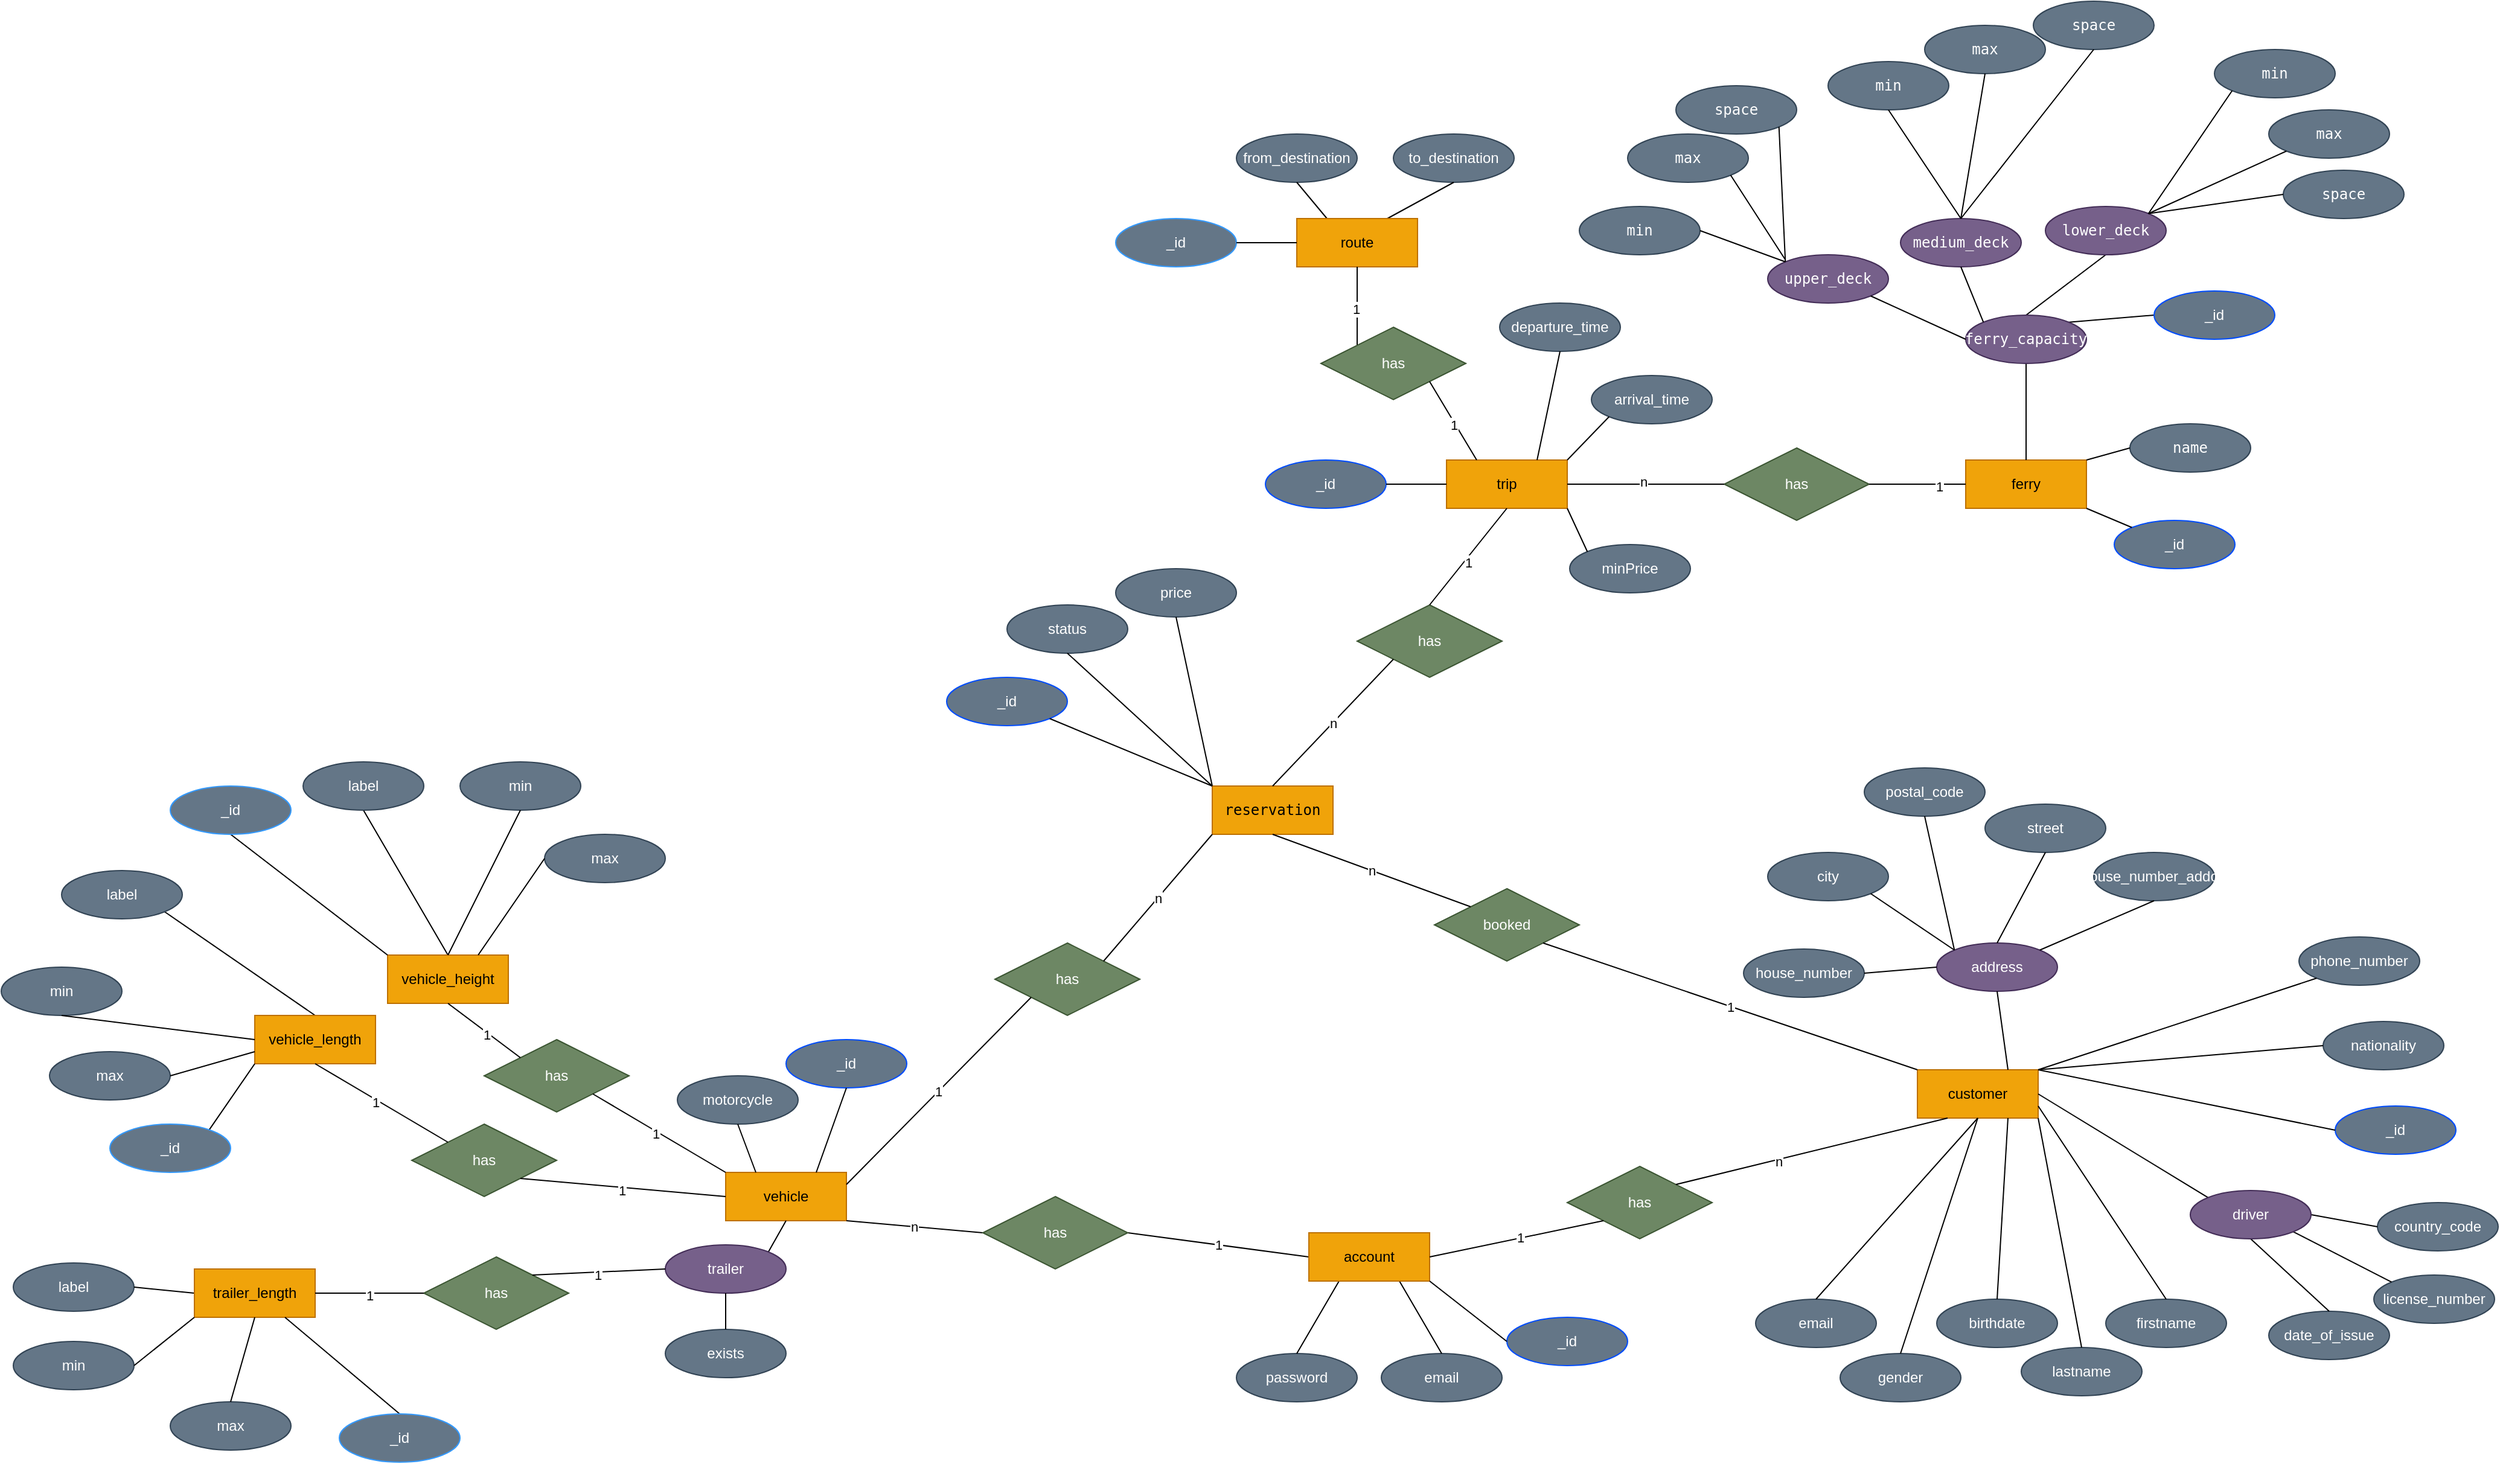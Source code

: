 <mxfile version="26.2.15">
  <diagram name="Seite-1" id="189KYjqeYhljrgI1sWVy">
    <mxGraphModel dx="3434" dy="1964" grid="1" gridSize="10" guides="1" tooltips="1" connect="1" arrows="1" fold="1" page="1" pageScale="1" pageWidth="827" pageHeight="1169" math="0" shadow="0">
      <root>
        <mxCell id="0" />
        <mxCell id="1" parent="0" />
        <mxCell id="tFqsBDBQODjoDhqRFHZt-1" value="to_destination" style="ellipse;whiteSpace=wrap;html=1;align=center;fillColor=#647687;fontColor=#ffffff;strokeColor=#314354;" parent="1" vertex="1">
          <mxGeometry x="-10" y="-70" width="100" height="40" as="geometry" />
        </mxCell>
        <mxCell id="tFqsBDBQODjoDhqRFHZt-2" value="trip" style="whiteSpace=wrap;html=1;align=center;fillColor=#f0a30a;fontColor=#000000;strokeColor=#BD7000;" parent="1" vertex="1">
          <mxGeometry x="34" y="200" width="100" height="40" as="geometry" />
        </mxCell>
        <mxCell id="tFqsBDBQODjoDhqRFHZt-3" value="departure_time" style="ellipse;whiteSpace=wrap;html=1;align=center;fillColor=#647687;fontColor=#ffffff;strokeColor=#314354;" parent="1" vertex="1">
          <mxGeometry x="78" y="70" width="100" height="40" as="geometry" />
        </mxCell>
        <mxCell id="tFqsBDBQODjoDhqRFHZt-4" value="from_destination" style="ellipse;whiteSpace=wrap;html=1;align=center;fillColor=#647687;fontColor=#ffffff;strokeColor=#314354;" parent="1" vertex="1">
          <mxGeometry x="-140" y="-70" width="100" height="40" as="geometry" />
        </mxCell>
        <mxCell id="tFqsBDBQODjoDhqRFHZt-5" value="arrival_time" style="ellipse;whiteSpace=wrap;html=1;align=center;fillColor=#647687;fontColor=#ffffff;strokeColor=#314354;" parent="1" vertex="1">
          <mxGeometry x="154" y="130" width="100" height="40" as="geometry" />
        </mxCell>
        <mxCell id="tFqsBDBQODjoDhqRFHZt-6" value="" style="endArrow=none;html=1;rounded=0;exitX=0.5;exitY=1;exitDx=0;exitDy=0;entryX=0.25;entryY=0;entryDx=0;entryDy=0;" parent="1" source="tFqsBDBQODjoDhqRFHZt-4" target="tFqsBDBQODjoDhqRFHZt-101" edge="1">
          <mxGeometry relative="1" as="geometry">
            <mxPoint x="174" y="230" as="sourcePoint" />
            <mxPoint x="334" y="230" as="targetPoint" />
          </mxGeometry>
        </mxCell>
        <mxCell id="tFqsBDBQODjoDhqRFHZt-7" value="" style="endArrow=none;html=1;rounded=0;exitX=0.5;exitY=1;exitDx=0;exitDy=0;entryX=0.75;entryY=0;entryDx=0;entryDy=0;" parent="1" source="tFqsBDBQODjoDhqRFHZt-1" target="tFqsBDBQODjoDhqRFHZt-101" edge="1">
          <mxGeometry relative="1" as="geometry">
            <mxPoint x="149" y="-16" as="sourcePoint" />
            <mxPoint x="214" y="50" as="targetPoint" />
          </mxGeometry>
        </mxCell>
        <mxCell id="tFqsBDBQODjoDhqRFHZt-8" value="" style="endArrow=none;html=1;rounded=0;exitX=0.5;exitY=1;exitDx=0;exitDy=0;entryX=0.75;entryY=0;entryDx=0;entryDy=0;" parent="1" source="tFqsBDBQODjoDhqRFHZt-3" target="tFqsBDBQODjoDhqRFHZt-2" edge="1">
          <mxGeometry relative="1" as="geometry">
            <mxPoint x="204" y="-80" as="sourcePoint" />
            <mxPoint x="239" y="50" as="targetPoint" />
          </mxGeometry>
        </mxCell>
        <mxCell id="tFqsBDBQODjoDhqRFHZt-9" value="" style="endArrow=none;html=1;rounded=0;exitX=0;exitY=1;exitDx=0;exitDy=0;entryX=1;entryY=0;entryDx=0;entryDy=0;" parent="1" source="tFqsBDBQODjoDhqRFHZt-5" target="tFqsBDBQODjoDhqRFHZt-2" edge="1">
          <mxGeometry relative="1" as="geometry">
            <mxPoint x="319" y="-96" as="sourcePoint" />
            <mxPoint x="289" y="50" as="targetPoint" />
          </mxGeometry>
        </mxCell>
        <mxCell id="tFqsBDBQODjoDhqRFHZt-10" value="customer" style="whiteSpace=wrap;html=1;align=center;fillColor=#f0a30a;fontColor=#000000;strokeColor=#BD7000;" parent="1" vertex="1">
          <mxGeometry x="424" y="705" width="100" height="40" as="geometry" />
        </mxCell>
        <mxCell id="tFqsBDBQODjoDhqRFHZt-11" value="gender" style="ellipse;whiteSpace=wrap;html=1;align=center;fillColor=#647687;fontColor=#ffffff;strokeColor=#314354;" parent="1" vertex="1">
          <mxGeometry x="360" y="940" width="100" height="40" as="geometry" />
        </mxCell>
        <mxCell id="tFqsBDBQODjoDhqRFHZt-12" value="birthdate" style="ellipse;whiteSpace=wrap;html=1;align=center;fillColor=#647687;fontColor=#ffffff;strokeColor=#314354;" parent="1" vertex="1">
          <mxGeometry x="440" y="895" width="100" height="40" as="geometry" />
        </mxCell>
        <mxCell id="tFqsBDBQODjoDhqRFHZt-13" value="firstname" style="ellipse;whiteSpace=wrap;html=1;align=center;fillColor=#647687;fontColor=#ffffff;strokeColor=#314354;" parent="1" vertex="1">
          <mxGeometry x="580" y="895" width="100" height="40" as="geometry" />
        </mxCell>
        <mxCell id="tFqsBDBQODjoDhqRFHZt-14" value="lastname" style="ellipse;whiteSpace=wrap;html=1;align=center;fillColor=#647687;fontColor=#ffffff;strokeColor=#314354;" parent="1" vertex="1">
          <mxGeometry x="510" y="935" width="100" height="40" as="geometry" />
        </mxCell>
        <mxCell id="tFqsBDBQODjoDhqRFHZt-15" value="phone_number" style="ellipse;whiteSpace=wrap;html=1;align=center;fillColor=#647687;fontColor=#ffffff;strokeColor=#314354;" parent="1" vertex="1">
          <mxGeometry x="740" y="595" width="100" height="40" as="geometry" />
        </mxCell>
        <mxCell id="tFqsBDBQODjoDhqRFHZt-16" value="password" style="ellipse;whiteSpace=wrap;html=1;align=center;fillColor=#647687;fontColor=#ffffff;strokeColor=#314354;" parent="1" vertex="1">
          <mxGeometry x="-140" y="940" width="100" height="40" as="geometry" />
        </mxCell>
        <mxCell id="tFqsBDBQODjoDhqRFHZt-17" value="nationality" style="ellipse;whiteSpace=wrap;html=1;align=center;fillColor=#647687;fontColor=#ffffff;strokeColor=#314354;" parent="1" vertex="1">
          <mxGeometry x="760" y="665" width="100" height="40" as="geometry" />
        </mxCell>
        <mxCell id="tFqsBDBQODjoDhqRFHZt-18" value="address" style="ellipse;whiteSpace=wrap;html=1;align=center;fillColor=#76608a;fontColor=#ffffff;strokeColor=#432D57;" parent="1" vertex="1">
          <mxGeometry x="440" y="600" width="100" height="40" as="geometry" />
        </mxCell>
        <mxCell id="tFqsBDBQODjoDhqRFHZt-19" value="" style="endArrow=none;html=1;rounded=0;exitX=0.5;exitY=0;exitDx=0;exitDy=0;entryX=1;entryY=0.75;entryDx=0;entryDy=0;" parent="1" source="tFqsBDBQODjoDhqRFHZt-13" target="tFqsBDBQODjoDhqRFHZt-10" edge="1">
          <mxGeometry relative="1" as="geometry">
            <mxPoint x="-25" y="740" as="sourcePoint" />
            <mxPoint x="-90" y="776" as="targetPoint" />
          </mxGeometry>
        </mxCell>
        <mxCell id="tFqsBDBQODjoDhqRFHZt-20" value="" style="endArrow=none;html=1;rounded=0;exitX=0.5;exitY=0;exitDx=0;exitDy=0;entryX=1;entryY=1;entryDx=0;entryDy=0;" parent="1" source="tFqsBDBQODjoDhqRFHZt-14" target="tFqsBDBQODjoDhqRFHZt-10" edge="1">
          <mxGeometry relative="1" as="geometry">
            <mxPoint x="60" y="730" as="sourcePoint" />
            <mxPoint x="-96" y="715" as="targetPoint" />
          </mxGeometry>
        </mxCell>
        <mxCell id="tFqsBDBQODjoDhqRFHZt-21" value="" style="endArrow=none;html=1;rounded=0;exitX=0.5;exitY=0;exitDx=0;exitDy=0;entryX=0.75;entryY=1;entryDx=0;entryDy=0;" parent="1" source="tFqsBDBQODjoDhqRFHZt-12" target="tFqsBDBQODjoDhqRFHZt-10" edge="1">
          <mxGeometry relative="1" as="geometry">
            <mxPoint x="-20" y="810" as="sourcePoint" />
            <mxPoint x="-136" y="740" as="targetPoint" />
          </mxGeometry>
        </mxCell>
        <mxCell id="tFqsBDBQODjoDhqRFHZt-22" value="" style="endArrow=none;html=1;rounded=0;exitX=0.5;exitY=0;exitDx=0;exitDy=0;entryX=0.5;entryY=1;entryDx=0;entryDy=0;" parent="1" source="tFqsBDBQODjoDhqRFHZt-11" target="tFqsBDBQODjoDhqRFHZt-10" edge="1">
          <mxGeometry relative="1" as="geometry">
            <mxPoint x="-15" y="831" as="sourcePoint" />
            <mxPoint x="-121" y="725" as="targetPoint" />
          </mxGeometry>
        </mxCell>
        <mxCell id="tFqsBDBQODjoDhqRFHZt-23" value="" style="endArrow=none;html=1;rounded=0;exitX=0.5;exitY=0;exitDx=0;exitDy=0;entryX=0.25;entryY=1;entryDx=0;entryDy=0;" parent="1" source="tFqsBDBQODjoDhqRFHZt-16" target="z2JVXz-oqt0uHCZaHFZ5-1" edge="1">
          <mxGeometry relative="1" as="geometry">
            <mxPoint x="310" y="840" as="sourcePoint" />
            <mxPoint x="224" y="690" as="targetPoint" />
          </mxGeometry>
        </mxCell>
        <mxCell id="tFqsBDBQODjoDhqRFHZt-24" value="" style="endArrow=none;html=1;rounded=0;exitX=0;exitY=1;exitDx=0;exitDy=0;entryX=1;entryY=0;entryDx=0;entryDy=0;" parent="1" source="tFqsBDBQODjoDhqRFHZt-15" target="tFqsBDBQODjoDhqRFHZt-10" edge="1">
          <mxGeometry relative="1" as="geometry">
            <mxPoint x="-160" y="905" as="sourcePoint" />
            <mxPoint x="-171" y="725" as="targetPoint" />
          </mxGeometry>
        </mxCell>
        <mxCell id="tFqsBDBQODjoDhqRFHZt-25" value="" style="endArrow=none;html=1;rounded=0;exitX=0;exitY=0.5;exitDx=0;exitDy=0;entryX=1;entryY=0;entryDx=0;entryDy=0;" parent="1" source="tFqsBDBQODjoDhqRFHZt-17" target="tFqsBDBQODjoDhqRFHZt-10" edge="1">
          <mxGeometry relative="1" as="geometry">
            <mxPoint x="-280" y="905" as="sourcePoint" />
            <mxPoint x="-196" y="725" as="targetPoint" />
          </mxGeometry>
        </mxCell>
        <mxCell id="tFqsBDBQODjoDhqRFHZt-26" value="" style="endArrow=none;html=1;rounded=0;exitX=0.5;exitY=1;exitDx=0;exitDy=0;entryX=0.75;entryY=0;entryDx=0;entryDy=0;" parent="1" source="tFqsBDBQODjoDhqRFHZt-18" target="tFqsBDBQODjoDhqRFHZt-10" edge="1">
          <mxGeometry relative="1" as="geometry">
            <mxPoint x="-315" y="871" as="sourcePoint" />
            <mxPoint x="-196" y="715" as="targetPoint" />
          </mxGeometry>
        </mxCell>
        <mxCell id="tFqsBDBQODjoDhqRFHZt-27" value="country_code" style="ellipse;whiteSpace=wrap;html=1;align=center;fillColor=#647687;fontColor=#ffffff;strokeColor=#314354;" parent="1" vertex="1">
          <mxGeometry x="805" y="815" width="100" height="40" as="geometry" />
        </mxCell>
        <mxCell id="tFqsBDBQODjoDhqRFHZt-28" value="license_number" style="ellipse;whiteSpace=wrap;html=1;align=center;fillColor=#647687;fontColor=#ffffff;strokeColor=#314354;" parent="1" vertex="1">
          <mxGeometry x="802" y="875" width="100" height="40" as="geometry" />
        </mxCell>
        <mxCell id="tFqsBDBQODjoDhqRFHZt-29" value="date_of_issue" style="ellipse;whiteSpace=wrap;html=1;align=center;fillColor=#647687;fontColor=#ffffff;strokeColor=#314354;" parent="1" vertex="1">
          <mxGeometry x="715" y="905" width="100" height="40" as="geometry" />
        </mxCell>
        <mxCell id="tFqsBDBQODjoDhqRFHZt-30" value="" style="endArrow=none;html=1;rounded=0;exitX=0;exitY=0.5;exitDx=0;exitDy=0;entryX=1;entryY=0.5;entryDx=0;entryDy=0;" parent="1" source="tFqsBDBQODjoDhqRFHZt-27" target="tFqsBDBQODjoDhqRFHZt-47" edge="1">
          <mxGeometry relative="1" as="geometry">
            <mxPoint x="-18" y="399" as="sourcePoint" />
            <mxPoint x="77" y="555" as="targetPoint" />
          </mxGeometry>
        </mxCell>
        <mxCell id="tFqsBDBQODjoDhqRFHZt-31" value="" style="endArrow=none;html=1;rounded=0;exitX=0;exitY=0;exitDx=0;exitDy=0;entryX=1;entryY=1;entryDx=0;entryDy=0;" parent="1" source="tFqsBDBQODjoDhqRFHZt-28" target="tFqsBDBQODjoDhqRFHZt-47" edge="1">
          <mxGeometry relative="1" as="geometry">
            <mxPoint x="152" y="499" as="sourcePoint" />
            <mxPoint x="77" y="575" as="targetPoint" />
          </mxGeometry>
        </mxCell>
        <mxCell id="tFqsBDBQODjoDhqRFHZt-32" value="" style="endArrow=none;html=1;rounded=0;exitX=0.5;exitY=0;exitDx=0;exitDy=0;entryX=0.5;entryY=1;entryDx=0;entryDy=0;" parent="1" source="tFqsBDBQODjoDhqRFHZt-29" target="tFqsBDBQODjoDhqRFHZt-47" edge="1">
          <mxGeometry relative="1" as="geometry">
            <mxPoint x="157" y="555" as="sourcePoint" />
            <mxPoint x="77" y="585" as="targetPoint" />
          </mxGeometry>
        </mxCell>
        <mxCell id="tFqsBDBQODjoDhqRFHZt-33" value="vehicle" style="whiteSpace=wrap;html=1;align=center;fillColor=#f0a30a;fontColor=#000000;strokeColor=#BD7000;" parent="1" vertex="1">
          <mxGeometry x="-563" y="790" width="100" height="40" as="geometry" />
        </mxCell>
        <mxCell id="tFqsBDBQODjoDhqRFHZt-36" value="label" style="ellipse;whiteSpace=wrap;html=1;align=center;fillColor=#647687;fontColor=#ffffff;strokeColor=#314354;" parent="1" vertex="1">
          <mxGeometry x="-1153" y="865" width="100" height="40" as="geometry" />
        </mxCell>
        <mxCell id="tFqsBDBQODjoDhqRFHZt-37" value="" style="endArrow=none;html=1;rounded=0;entryX=0;entryY=0;entryDx=0;entryDy=0;exitX=1;exitY=0.5;exitDx=0;exitDy=0;" parent="1" source="tFqsBDBQODjoDhqRFHZt-10" target="tFqsBDBQODjoDhqRFHZt-47" edge="1">
          <mxGeometry relative="1" as="geometry">
            <mxPoint x="-250" y="695" as="sourcePoint" />
            <mxPoint x="-23" y="595" as="targetPoint" />
          </mxGeometry>
        </mxCell>
        <mxCell id="tFqsBDBQODjoDhqRFHZt-38" value="house_number" style="ellipse;whiteSpace=wrap;html=1;align=center;fillColor=#647687;fontColor=#ffffff;strokeColor=#314354;" parent="1" vertex="1">
          <mxGeometry x="280" y="605" width="100" height="40" as="geometry" />
        </mxCell>
        <mxCell id="tFqsBDBQODjoDhqRFHZt-39" value="city" style="ellipse;whiteSpace=wrap;html=1;align=center;fillColor=#647687;fontColor=#ffffff;strokeColor=#314354;" parent="1" vertex="1">
          <mxGeometry x="300" y="525" width="100" height="40" as="geometry" />
        </mxCell>
        <mxCell id="tFqsBDBQODjoDhqRFHZt-40" value="postal_code" style="ellipse;whiteSpace=wrap;html=1;align=center;fillColor=#647687;fontColor=#ffffff;strokeColor=#314354;" parent="1" vertex="1">
          <mxGeometry x="380" y="455" width="100" height="40" as="geometry" />
        </mxCell>
        <mxCell id="tFqsBDBQODjoDhqRFHZt-41" value="" style="endArrow=none;html=1;rounded=0;exitX=0.5;exitY=1;exitDx=0;exitDy=0;entryX=0;entryY=0;entryDx=0;entryDy=0;" parent="1" source="tFqsBDBQODjoDhqRFHZt-40" target="tFqsBDBQODjoDhqRFHZt-18" edge="1">
          <mxGeometry relative="1" as="geometry">
            <mxPoint x="-375" y="811" as="sourcePoint" />
            <mxPoint x="-196" y="705" as="targetPoint" />
          </mxGeometry>
        </mxCell>
        <mxCell id="tFqsBDBQODjoDhqRFHZt-42" value="" style="endArrow=none;html=1;rounded=0;exitX=1;exitY=1;exitDx=0;exitDy=0;entryX=0;entryY=0;entryDx=0;entryDy=0;" parent="1" source="tFqsBDBQODjoDhqRFHZt-39" target="tFqsBDBQODjoDhqRFHZt-18" edge="1">
          <mxGeometry relative="1" as="geometry">
            <mxPoint x="-530" y="795" as="sourcePoint" />
            <mxPoint x="-445" y="811" as="targetPoint" />
          </mxGeometry>
        </mxCell>
        <mxCell id="tFqsBDBQODjoDhqRFHZt-43" value="" style="endArrow=none;html=1;rounded=0;exitX=1;exitY=0.5;exitDx=0;exitDy=0;entryX=0;entryY=0.5;entryDx=0;entryDy=0;" parent="1" source="tFqsBDBQODjoDhqRFHZt-38" target="tFqsBDBQODjoDhqRFHZt-18" edge="1">
          <mxGeometry relative="1" as="geometry">
            <mxPoint x="-540" y="865" as="sourcePoint" />
            <mxPoint x="-460" y="825" as="targetPoint" />
          </mxGeometry>
        </mxCell>
        <mxCell id="tFqsBDBQODjoDhqRFHZt-44" value="" style="endArrow=none;html=1;rounded=0;exitX=1;exitY=0.5;exitDx=0;exitDy=0;entryX=0;entryY=0.5;entryDx=0;entryDy=0;" parent="1" source="tFqsBDBQODjoDhqRFHZt-36" target="tFqsBDBQODjoDhqRFHZt-121" edge="1">
          <mxGeometry relative="1" as="geometry">
            <mxPoint x="-160" y="760" as="sourcePoint" />
            <mxPoint x="-390" y="585" as="targetPoint" />
          </mxGeometry>
        </mxCell>
        <mxCell id="tFqsBDBQODjoDhqRFHZt-45" value="" style="endArrow=none;html=1;rounded=0;exitX=1;exitY=1;exitDx=0;exitDy=0;entryX=0.5;entryY=0;entryDx=0;entryDy=0;" parent="1" source="z2JVXz-oqt0uHCZaHFZ5-13" target="tFqsBDBQODjoDhqRFHZt-115" edge="1">
          <mxGeometry relative="1" as="geometry">
            <mxPoint x="-700" y="300" as="sourcePoint" />
            <mxPoint x="-290" y="610" as="targetPoint" />
          </mxGeometry>
        </mxCell>
        <mxCell id="tFqsBDBQODjoDhqRFHZt-46" value="" style="endArrow=none;html=1;rounded=0;exitX=0.5;exitY=1;exitDx=0;exitDy=0;entryX=0.5;entryY=0;entryDx=0;entryDy=0;" parent="1" source="z2JVXz-oqt0uHCZaHFZ5-16" target="tFqsBDBQODjoDhqRFHZt-109" edge="1">
          <mxGeometry relative="1" as="geometry">
            <mxPoint x="-550" y="260" as="sourcePoint" />
            <mxPoint x="-300" y="470" as="targetPoint" />
          </mxGeometry>
        </mxCell>
        <mxCell id="tFqsBDBQODjoDhqRFHZt-47" value="driver" style="ellipse;whiteSpace=wrap;html=1;align=center;fillColor=#76608a;fontColor=#ffffff;strokeColor=#432D57;" parent="1" vertex="1">
          <mxGeometry x="650" y="805" width="100" height="40" as="geometry" />
        </mxCell>
        <mxCell id="tFqsBDBQODjoDhqRFHZt-48" value="street" style="ellipse;whiteSpace=wrap;html=1;align=center;fillColor=#647687;fontColor=#ffffff;strokeColor=#314354;" parent="1" vertex="1">
          <mxGeometry x="480" y="485" width="100" height="40" as="geometry" />
        </mxCell>
        <mxCell id="tFqsBDBQODjoDhqRFHZt-49" value="house_number_addon" style="ellipse;whiteSpace=wrap;html=1;align=center;fillColor=#647687;fontColor=#ffffff;strokeColor=#314354;" parent="1" vertex="1">
          <mxGeometry x="570" y="525" width="100" height="40" as="geometry" />
        </mxCell>
        <mxCell id="tFqsBDBQODjoDhqRFHZt-50" value="" style="endArrow=none;html=1;rounded=0;exitX=0.5;exitY=1;exitDx=0;exitDy=0;entryX=0.5;entryY=0;entryDx=0;entryDy=0;" parent="1" source="tFqsBDBQODjoDhqRFHZt-48" target="tFqsBDBQODjoDhqRFHZt-18" edge="1">
          <mxGeometry relative="1" as="geometry">
            <mxPoint x="-535" y="871" as="sourcePoint" />
            <mxPoint x="-445" y="839" as="targetPoint" />
          </mxGeometry>
        </mxCell>
        <mxCell id="tFqsBDBQODjoDhqRFHZt-51" value="" style="endArrow=none;html=1;rounded=0;exitX=0.5;exitY=1;exitDx=0;exitDy=0;entryX=1;entryY=0;entryDx=0;entryDy=0;" parent="1" source="tFqsBDBQODjoDhqRFHZt-49" target="tFqsBDBQODjoDhqRFHZt-18" edge="1">
          <mxGeometry relative="1" as="geometry">
            <mxPoint x="-495" y="921" as="sourcePoint" />
            <mxPoint x="-410" y="845" as="targetPoint" />
          </mxGeometry>
        </mxCell>
        <mxCell id="tFqsBDBQODjoDhqRFHZt-52" value="" style="endArrow=none;html=1;rounded=0;exitX=1;exitY=0;exitDx=0;exitDy=0;entryX=0.5;entryY=1;entryDx=0;entryDy=0;" parent="1" source="tFqsBDBQODjoDhqRFHZt-61" target="tFqsBDBQODjoDhqRFHZt-33" edge="1">
          <mxGeometry relative="1" as="geometry">
            <mxPoint x="-290" y="585" as="sourcePoint" />
            <mxPoint x="-90" y="540" as="targetPoint" />
          </mxGeometry>
        </mxCell>
        <mxCell id="tFqsBDBQODjoDhqRFHZt-53" value="1" style="endArrow=none;html=1;rounded=0;exitX=1;exitY=0.5;exitDx=0;exitDy=0;entryX=0;entryY=0.5;entryDx=0;entryDy=0;" parent="1" source="tFqsBDBQODjoDhqRFHZt-55" target="z2JVXz-oqt0uHCZaHFZ5-1" edge="1">
          <mxGeometry relative="1" as="geometry">
            <mxPoint x="70" y="650" as="sourcePoint" />
            <mxPoint x="120" y="540" as="targetPoint" />
          </mxGeometry>
        </mxCell>
        <mxCell id="tFqsBDBQODjoDhqRFHZt-54" value="n" style="endArrow=none;html=1;rounded=0;exitX=1;exitY=1;exitDx=0;exitDy=0;entryX=0;entryY=0.5;entryDx=0;entryDy=0;" parent="1" source="tFqsBDBQODjoDhqRFHZt-33" target="tFqsBDBQODjoDhqRFHZt-55" edge="1">
          <mxGeometry relative="1" as="geometry">
            <mxPoint x="-150" y="525" as="sourcePoint" />
            <mxPoint x="164" y="640" as="targetPoint" />
          </mxGeometry>
        </mxCell>
        <mxCell id="tFqsBDBQODjoDhqRFHZt-55" value="has" style="shape=rhombus;perimeter=rhombusPerimeter;whiteSpace=wrap;html=1;align=center;fillColor=#6d8764;fontColor=#ffffff;strokeColor=#3A5431;" parent="1" vertex="1">
          <mxGeometry x="-350" y="810" width="120" height="60" as="geometry" />
        </mxCell>
        <mxCell id="tFqsBDBQODjoDhqRFHZt-56" value="" style="resizable=0;html=1;whiteSpace=wrap;align=right;verticalAlign=bottom;" parent="1" connectable="0" vertex="1">
          <mxGeometry x="-220" y="544.5" as="geometry">
            <mxPoint x="4" as="offset" />
          </mxGeometry>
        </mxCell>
        <mxCell id="tFqsBDBQODjoDhqRFHZt-57" value="booked" style="shape=rhombus;perimeter=rhombusPerimeter;whiteSpace=wrap;html=1;align=center;fillColor=#6d8764;fontColor=#ffffff;strokeColor=#3A5431;" parent="1" vertex="1">
          <mxGeometry x="24" y="555" width="120" height="60" as="geometry" />
        </mxCell>
        <mxCell id="tFqsBDBQODjoDhqRFHZt-58" value="motorcycle" style="ellipse;whiteSpace=wrap;html=1;align=center;fillColor=#647687;fontColor=#ffffff;strokeColor=#314354;" parent="1" vertex="1">
          <mxGeometry x="-603" y="710" width="100" height="40" as="geometry" />
        </mxCell>
        <mxCell id="tFqsBDBQODjoDhqRFHZt-59" value="exists" style="ellipse;whiteSpace=wrap;html=1;align=center;fillColor=#647687;fontColor=#ffffff;strokeColor=#314354;" parent="1" vertex="1">
          <mxGeometry x="-613" y="920" width="100" height="40" as="geometry" />
        </mxCell>
        <mxCell id="tFqsBDBQODjoDhqRFHZt-60" value="" style="endArrow=none;html=1;rounded=0;exitX=0.5;exitY=1;exitDx=0;exitDy=0;entryX=0.25;entryY=0;entryDx=0;entryDy=0;" parent="1" source="tFqsBDBQODjoDhqRFHZt-58" target="tFqsBDBQODjoDhqRFHZt-33" edge="1">
          <mxGeometry relative="1" as="geometry">
            <mxPoint x="-370" y="400" as="sourcePoint" />
            <mxPoint x="-240" y="505" as="targetPoint" />
          </mxGeometry>
        </mxCell>
        <mxCell id="tFqsBDBQODjoDhqRFHZt-61" value="trailer" style="ellipse;whiteSpace=wrap;html=1;align=center;fillColor=#76608a;fontColor=#ffffff;strokeColor=#432D57;" parent="1" vertex="1">
          <mxGeometry x="-613" y="850" width="100" height="40" as="geometry" />
        </mxCell>
        <mxCell id="tFqsBDBQODjoDhqRFHZt-62" value="ferry" style="whiteSpace=wrap;html=1;align=center;fillColor=#f0a30a;fontColor=#000000;strokeColor=#BD7000;" parent="1" vertex="1">
          <mxGeometry x="464" y="200" width="100" height="40" as="geometry" />
        </mxCell>
        <mxCell id="tFqsBDBQODjoDhqRFHZt-63" value="&lt;pre data-ved=&quot;2ahUKEwjYwJvKw6KMAxUy1QIHHSzcGfIQ3ewLegQICBAV&quot; aria-label=&quot;Übersetzter Text: capacity&quot; style=&quot;text-align:left&quot; id=&quot;tw-target-text&quot; data-placeholder=&quot;Übersetzung&quot; class=&quot;tw-data-text tw-text-large tw-ta&quot;&gt;&lt;span lang=&quot;en&quot; class=&quot;Y2IQFc&quot;&gt;max&lt;/span&gt;&lt;/pre&gt;" style="ellipse;whiteSpace=wrap;html=1;align=center;fillColor=#647687;fontColor=#ffffff;strokeColor=#314354;" parent="1" vertex="1">
          <mxGeometry x="715" y="-90" width="100" height="40" as="geometry" />
        </mxCell>
        <mxCell id="tFqsBDBQODjoDhqRFHZt-64" value="email" style="ellipse;whiteSpace=wrap;html=1;align=center;fillColor=#647687;fontColor=#ffffff;strokeColor=#314354;" parent="1" vertex="1">
          <mxGeometry x="-20" y="940" width="100" height="40" as="geometry" />
        </mxCell>
        <mxCell id="tFqsBDBQODjoDhqRFHZt-65" value="" style="endArrow=none;html=1;rounded=0;exitX=0.5;exitY=0;exitDx=0;exitDy=0;entryX=0.75;entryY=1;entryDx=0;entryDy=0;" parent="1" source="tFqsBDBQODjoDhqRFHZt-64" target="z2JVXz-oqt0uHCZaHFZ5-1" edge="1">
          <mxGeometry relative="1" as="geometry">
            <mxPoint x="180" y="900" as="sourcePoint" />
            <mxPoint x="199" y="690" as="targetPoint" />
          </mxGeometry>
        </mxCell>
        <mxCell id="tFqsBDBQODjoDhqRFHZt-66" value="has" style="shape=rhombus;perimeter=rhombusPerimeter;whiteSpace=wrap;html=1;align=center;fillColor=#6d8764;fontColor=#ffffff;strokeColor=#3A5431;" parent="1" vertex="1">
          <mxGeometry x="264" y="190" width="120" height="60" as="geometry" />
        </mxCell>
        <mxCell id="tFqsBDBQODjoDhqRFHZt-67" value="" style="endArrow=none;html=1;rounded=0;exitX=0;exitY=0.5;exitDx=0;exitDy=0;entryX=1;entryY=0.5;entryDx=0;entryDy=0;" parent="1" source="tFqsBDBQODjoDhqRFHZt-66" target="tFqsBDBQODjoDhqRFHZt-2" edge="1">
          <mxGeometry relative="1" as="geometry">
            <mxPoint x="329" y="4" as="sourcePoint" />
            <mxPoint x="254" y="70" as="targetPoint" />
          </mxGeometry>
        </mxCell>
        <mxCell id="tFqsBDBQODjoDhqRFHZt-68" value="n" style="edgeLabel;html=1;align=center;verticalAlign=middle;resizable=0;points=[];" parent="tFqsBDBQODjoDhqRFHZt-67" vertex="1" connectable="0">
          <mxGeometry x="0.032" y="-2" relative="1" as="geometry">
            <mxPoint as="offset" />
          </mxGeometry>
        </mxCell>
        <mxCell id="tFqsBDBQODjoDhqRFHZt-69" value="" style="endArrow=none;html=1;rounded=0;exitX=0;exitY=0.5;exitDx=0;exitDy=0;entryX=1;entryY=0.5;entryDx=0;entryDy=0;" parent="1" source="tFqsBDBQODjoDhqRFHZt-62" target="tFqsBDBQODjoDhqRFHZt-66" edge="1">
          <mxGeometry relative="1" as="geometry">
            <mxPoint x="374" y="70" as="sourcePoint" />
            <mxPoint x="254" y="90" as="targetPoint" />
          </mxGeometry>
        </mxCell>
        <mxCell id="tFqsBDBQODjoDhqRFHZt-70" value="1" style="edgeLabel;html=1;align=center;verticalAlign=middle;resizable=0;points=[];" parent="tFqsBDBQODjoDhqRFHZt-69" vertex="1" connectable="0">
          <mxGeometry x="-0.441" y="2" relative="1" as="geometry">
            <mxPoint as="offset" />
          </mxGeometry>
        </mxCell>
        <mxCell id="tFqsBDBQODjoDhqRFHZt-71" value="&lt;pre data-ved=&quot;2ahUKEwjYwJvKw6KMAxUy1QIHHSzcGfIQ3ewLegQICBAV&quot; aria-label=&quot;Übersetzter Text: capacity&quot; style=&quot;text-align:left&quot; id=&quot;tw-target-text&quot; data-placeholder=&quot;Übersetzung&quot; class=&quot;tw-data-text tw-text-large tw-ta&quot;&gt;&lt;span lang=&quot;en&quot; class=&quot;Y2IQFc&quot;&gt;name&lt;/span&gt;&lt;/pre&gt;" style="ellipse;whiteSpace=wrap;html=1;align=center;fillColor=#647687;fontColor=#ffffff;strokeColor=#314354;" parent="1" vertex="1">
          <mxGeometry x="600" y="170" width="100" height="40" as="geometry" />
        </mxCell>
        <mxCell id="tFqsBDBQODjoDhqRFHZt-73" value="" style="endArrow=none;html=1;rounded=0;entryX=1;entryY=0;entryDx=0;entryDy=0;exitX=0;exitY=0.5;exitDx=0;exitDy=0;" parent="1" source="tFqsBDBQODjoDhqRFHZt-71" target="tFqsBDBQODjoDhqRFHZt-62" edge="1">
          <mxGeometry relative="1" as="geometry">
            <mxPoint x="739" y="10.0" as="sourcePoint" />
            <mxPoint x="264" y="80" as="targetPoint" />
          </mxGeometry>
        </mxCell>
        <mxCell id="tFqsBDBQODjoDhqRFHZt-74" value="" style="endArrow=none;html=1;rounded=0;exitX=0.5;exitY=0;exitDx=0;exitDy=0;entryX=0.5;entryY=1;entryDx=0;entryDy=0;" parent="1" source="tFqsBDBQODjoDhqRFHZt-59" target="tFqsBDBQODjoDhqRFHZt-61" edge="1">
          <mxGeometry relative="1" as="geometry">
            <mxPoint x="-390" y="495" as="sourcePoint" />
            <mxPoint x="-310" y="530" as="targetPoint" />
          </mxGeometry>
        </mxCell>
        <mxCell id="tFqsBDBQODjoDhqRFHZt-75" value="price" style="ellipse;whiteSpace=wrap;html=1;align=center;fillColor=#647687;fontColor=#ffffff;strokeColor=#314354;" parent="1" vertex="1">
          <mxGeometry x="-240" y="290" width="100" height="40" as="geometry" />
        </mxCell>
        <mxCell id="tFqsBDBQODjoDhqRFHZt-76" value="status" style="ellipse;whiteSpace=wrap;html=1;align=center;fillColor=#647687;fontColor=#ffffff;strokeColor=#314354;" parent="1" vertex="1">
          <mxGeometry x="-330" y="320" width="100" height="40" as="geometry" />
        </mxCell>
        <mxCell id="tFqsBDBQODjoDhqRFHZt-77" value="" style="endArrow=none;html=1;rounded=0;exitX=0.5;exitY=1;exitDx=0;exitDy=0;entryX=0;entryY=0;entryDx=0;entryDy=0;" parent="1" source="tFqsBDBQODjoDhqRFHZt-75" target="tFqsBDBQODjoDhqRFHZt-80" edge="1">
          <mxGeometry relative="1" as="geometry">
            <mxPoint x="119" y="14" as="sourcePoint" />
            <mxPoint x="184" y="40" as="targetPoint" />
          </mxGeometry>
        </mxCell>
        <mxCell id="tFqsBDBQODjoDhqRFHZt-78" value="" style="endArrow=none;html=1;rounded=0;exitX=0.5;exitY=1;exitDx=0;exitDy=0;entryX=0.5;entryY=0;entryDx=0;entryDy=0;" parent="1" source="epme35JJv59ab9J6ysgk-4" target="epme35JJv59ab9J6ysgk-2" edge="1">
          <mxGeometry relative="1" as="geometry">
            <mxPoint x="703.832" y="-35.783" as="sourcePoint" />
            <mxPoint x="539" y="-40" as="targetPoint" />
          </mxGeometry>
        </mxCell>
        <mxCell id="tFqsBDBQODjoDhqRFHZt-79" value="&lt;pre data-ved=&quot;2ahUKEwjYwJvKw6KMAxUy1QIHHSzcGfIQ3ewLegQICBAV&quot; aria-label=&quot;Übersetzter Text: capacity&quot; style=&quot;text-align:left&quot; id=&quot;tw-target-text&quot; data-placeholder=&quot;Übersetzung&quot; class=&quot;tw-data-text tw-text-large tw-ta&quot;&gt;&lt;span lang=&quot;en&quot; class=&quot;Y2IQFc&quot;&gt;min&lt;/span&gt;&lt;/pre&gt;" style="ellipse;whiteSpace=wrap;html=1;align=center;fillColor=#647687;fontColor=#ffffff;strokeColor=#314354;" parent="1" vertex="1">
          <mxGeometry x="670" y="-140" width="100" height="40" as="geometry" />
        </mxCell>
        <mxCell id="tFqsBDBQODjoDhqRFHZt-80" value="&lt;pre data-ved=&quot;2ahUKEwjirsOehKOMAxUR1QIHHSr4HhYQ3ewLegQICRAU&quot; aria-label=&quot;Übersetzter Text: reservation&quot; style=&quot;text-align:left&quot; id=&quot;tw-target-text&quot; data-placeholder=&quot;Übersetzung&quot; class=&quot;tw-data-text tw-text-large tw-ta&quot;&gt;&lt;span lang=&quot;en&quot; class=&quot;Y2IQFc&quot;&gt;reservation&lt;/span&gt;&lt;/pre&gt;" style="whiteSpace=wrap;html=1;align=center;fillColor=#f0a30a;fontColor=#000000;strokeColor=#BD7000;" parent="1" vertex="1">
          <mxGeometry x="-160" y="470" width="100" height="40" as="geometry" />
        </mxCell>
        <mxCell id="tFqsBDBQODjoDhqRFHZt-81" value="has" style="shape=rhombus;perimeter=rhombusPerimeter;whiteSpace=wrap;html=1;align=center;fillColor=#6d8764;fontColor=#ffffff;strokeColor=#3A5431;" parent="1" vertex="1">
          <mxGeometry x="-40" y="320" width="120" height="60" as="geometry" />
        </mxCell>
        <mxCell id="tFqsBDBQODjoDhqRFHZt-82" value="" style="endArrow=none;html=1;rounded=0;exitX=0.5;exitY=1;exitDx=0;exitDy=0;entryX=0.5;entryY=0;entryDx=0;entryDy=0;" parent="1" source="tFqsBDBQODjoDhqRFHZt-2" target="tFqsBDBQODjoDhqRFHZt-81" edge="1">
          <mxGeometry relative="1" as="geometry">
            <mxPoint x="319" y="4" as="sourcePoint" />
            <mxPoint x="284" y="40" as="targetPoint" />
          </mxGeometry>
        </mxCell>
        <mxCell id="tFqsBDBQODjoDhqRFHZt-83" value="1" style="edgeLabel;html=1;align=center;verticalAlign=middle;resizable=0;points=[];" parent="tFqsBDBQODjoDhqRFHZt-82" vertex="1" connectable="0">
          <mxGeometry x="0.012" y="1" relative="1" as="geometry">
            <mxPoint x="-1" y="4" as="offset" />
          </mxGeometry>
        </mxCell>
        <mxCell id="tFqsBDBQODjoDhqRFHZt-84" value="n" style="endArrow=none;html=1;rounded=0;exitX=0;exitY=1;exitDx=0;exitDy=0;entryX=0.5;entryY=0;entryDx=0;entryDy=0;" parent="1" source="tFqsBDBQODjoDhqRFHZt-81" target="tFqsBDBQODjoDhqRFHZt-80" edge="1">
          <mxGeometry relative="1" as="geometry">
            <mxPoint x="184" y="200" as="sourcePoint" />
            <mxPoint x="130" y="290" as="targetPoint" />
          </mxGeometry>
        </mxCell>
        <mxCell id="tFqsBDBQODjoDhqRFHZt-85" value="n" style="endArrow=none;html=1;rounded=0;exitX=0.5;exitY=1;exitDx=0;exitDy=0;entryX=0;entryY=0;entryDx=0;entryDy=0;" parent="1" source="tFqsBDBQODjoDhqRFHZt-80" target="tFqsBDBQODjoDhqRFHZt-57" edge="1">
          <mxGeometry relative="1" as="geometry">
            <mxPoint x="395" y="494" as="sourcePoint" />
            <mxPoint x="350" y="590" as="targetPoint" />
          </mxGeometry>
        </mxCell>
        <mxCell id="tFqsBDBQODjoDhqRFHZt-86" value="1" style="endArrow=none;html=1;rounded=0;exitX=0;exitY=0;exitDx=0;exitDy=0;entryX=1;entryY=1;entryDx=0;entryDy=0;" parent="1" source="tFqsBDBQODjoDhqRFHZt-10" target="tFqsBDBQODjoDhqRFHZt-57" edge="1">
          <mxGeometry relative="1" as="geometry">
            <mxPoint x="140" y="340" as="sourcePoint" />
            <mxPoint x="180" y="470" as="targetPoint" />
          </mxGeometry>
        </mxCell>
        <mxCell id="tFqsBDBQODjoDhqRFHZt-87" value="" style="endArrow=none;html=1;rounded=0;exitX=0.5;exitY=1;exitDx=0;exitDy=0;entryX=0;entryY=0;entryDx=0;entryDy=0;" parent="1" source="tFqsBDBQODjoDhqRFHZt-76" target="tFqsBDBQODjoDhqRFHZt-80" edge="1">
          <mxGeometry relative="1" as="geometry">
            <mxPoint x="240" y="330" as="sourcePoint" />
            <mxPoint x="190" y="320" as="targetPoint" />
          </mxGeometry>
        </mxCell>
        <mxCell id="tFqsBDBQODjoDhqRFHZt-88" value="has" style="shape=rhombus;perimeter=rhombusPerimeter;whiteSpace=wrap;html=1;align=center;fillColor=#6d8764;fontColor=#ffffff;strokeColor=#3A5431;" parent="1" vertex="1">
          <mxGeometry x="-340" y="600" width="120" height="60" as="geometry" />
        </mxCell>
        <mxCell id="tFqsBDBQODjoDhqRFHZt-89" value="1" style="endArrow=none;html=1;rounded=0;exitX=0;exitY=1;exitDx=0;exitDy=0;entryX=1;entryY=0.25;entryDx=0;entryDy=0;" parent="1" source="tFqsBDBQODjoDhqRFHZt-88" target="tFqsBDBQODjoDhqRFHZt-33" edge="1">
          <mxGeometry relative="1" as="geometry">
            <mxPoint x="-240" y="450" as="sourcePoint" />
            <mxPoint x="-235" y="500" as="targetPoint" />
          </mxGeometry>
        </mxCell>
        <mxCell id="tFqsBDBQODjoDhqRFHZt-90" value="n" style="endArrow=none;html=1;rounded=0;exitX=1;exitY=0;exitDx=0;exitDy=0;entryX=0;entryY=1;entryDx=0;entryDy=0;" parent="1" source="tFqsBDBQODjoDhqRFHZt-88" target="tFqsBDBQODjoDhqRFHZt-80" edge="1">
          <mxGeometry relative="1" as="geometry">
            <mxPoint x="-100" y="465" as="sourcePoint" />
            <mxPoint x="-210" y="510" as="targetPoint" />
          </mxGeometry>
        </mxCell>
        <mxCell id="tFqsBDBQODjoDhqRFHZt-91" value="_id" style="ellipse;whiteSpace=wrap;html=1;align=center;fillColor=#647687;fontColor=#ffffff;strokeColor=#004cff;" parent="1" vertex="1">
          <mxGeometry x="770" y="735" width="100" height="40" as="geometry" />
        </mxCell>
        <mxCell id="tFqsBDBQODjoDhqRFHZt-92" value="" style="endArrow=none;html=1;rounded=0;exitX=0;exitY=0.5;exitDx=0;exitDy=0;entryX=1;entryY=0;entryDx=0;entryDy=0;" parent="1" source="tFqsBDBQODjoDhqRFHZt-91" target="tFqsBDBQODjoDhqRFHZt-10" edge="1">
          <mxGeometry relative="1" as="geometry">
            <mxPoint x="-315" y="871" as="sourcePoint" />
            <mxPoint x="-196" y="715" as="targetPoint" />
          </mxGeometry>
        </mxCell>
        <mxCell id="tFqsBDBQODjoDhqRFHZt-93" value="_id" style="ellipse;whiteSpace=wrap;html=1;align=center;fillColor=#647687;fontColor=#ffffff;strokeColor=#004cff;" parent="1" vertex="1">
          <mxGeometry x="-513" y="680" width="100" height="40" as="geometry" />
        </mxCell>
        <mxCell id="tFqsBDBQODjoDhqRFHZt-94" value="" style="endArrow=none;html=1;rounded=0;exitX=0.5;exitY=1;exitDx=0;exitDy=0;entryX=0.75;entryY=0;entryDx=0;entryDy=0;" parent="1" source="tFqsBDBQODjoDhqRFHZt-93" target="tFqsBDBQODjoDhqRFHZt-33" edge="1">
          <mxGeometry relative="1" as="geometry">
            <mxPoint x="-300" y="460" as="sourcePoint" />
            <mxPoint x="-285" y="500" as="targetPoint" />
          </mxGeometry>
        </mxCell>
        <mxCell id="tFqsBDBQODjoDhqRFHZt-95" value="_id" style="ellipse;whiteSpace=wrap;html=1;align=center;fillColor=#647687;fontColor=#ffffff;strokeColor=#004cff;" parent="1" vertex="1">
          <mxGeometry x="-380" y="380" width="100" height="40" as="geometry" />
        </mxCell>
        <mxCell id="tFqsBDBQODjoDhqRFHZt-96" value="" style="endArrow=none;html=1;rounded=0;exitX=1;exitY=1;exitDx=0;exitDy=0;entryX=0;entryY=0;entryDx=0;entryDy=0;" parent="1" source="tFqsBDBQODjoDhqRFHZt-95" target="tFqsBDBQODjoDhqRFHZt-80" edge="1">
          <mxGeometry relative="1" as="geometry">
            <mxPoint x="265" y="344" as="sourcePoint" />
            <mxPoint x="190" y="310" as="targetPoint" />
          </mxGeometry>
        </mxCell>
        <mxCell id="tFqsBDBQODjoDhqRFHZt-97" value="_id" style="ellipse;whiteSpace=wrap;html=1;align=center;fillColor=#647687;fontColor=#ffffff;strokeColor=#004cff;" parent="1" vertex="1">
          <mxGeometry x="-116" y="200" width="100" height="40" as="geometry" />
        </mxCell>
        <mxCell id="tFqsBDBQODjoDhqRFHZt-98" value="" style="endArrow=none;html=1;rounded=0;exitX=1;exitY=0.5;exitDx=0;exitDy=0;entryX=0;entryY=0.5;entryDx=0;entryDy=0;" parent="1" source="tFqsBDBQODjoDhqRFHZt-97" target="tFqsBDBQODjoDhqRFHZt-2" edge="1">
          <mxGeometry relative="1" as="geometry">
            <mxPoint x="119" y="14" as="sourcePoint" />
            <mxPoint x="184" y="40" as="targetPoint" />
          </mxGeometry>
        </mxCell>
        <mxCell id="tFqsBDBQODjoDhqRFHZt-99" value="_id" style="ellipse;whiteSpace=wrap;html=1;align=center;fillColor=#647687;fontColor=#ffffff;strokeColor=#004cff;" parent="1" vertex="1">
          <mxGeometry x="587" y="250" width="100" height="40" as="geometry" />
        </mxCell>
        <mxCell id="tFqsBDBQODjoDhqRFHZt-100" value="" style="endArrow=none;html=1;rounded=0;entryX=1;entryY=1;entryDx=0;entryDy=0;exitX=0;exitY=0;exitDx=0;exitDy=0;" parent="1" source="tFqsBDBQODjoDhqRFHZt-99" target="tFqsBDBQODjoDhqRFHZt-62" edge="1">
          <mxGeometry relative="1" as="geometry">
            <mxPoint x="750" y="30" as="sourcePoint" />
            <mxPoint x="714" y="40" as="targetPoint" />
          </mxGeometry>
        </mxCell>
        <mxCell id="tFqsBDBQODjoDhqRFHZt-101" value="route" style="whiteSpace=wrap;html=1;align=center;fillColor=#f0a30a;fontColor=#000000;strokeColor=#BD7000;" parent="1" vertex="1">
          <mxGeometry x="-90" width="100" height="40" as="geometry" />
        </mxCell>
        <mxCell id="tFqsBDBQODjoDhqRFHZt-102" value="" style="endArrow=none;html=1;rounded=0;exitX=0.5;exitY=1;exitDx=0;exitDy=0;entryX=0;entryY=0;entryDx=0;entryDy=0;" parent="1" source="tFqsBDBQODjoDhqRFHZt-101" target="tFqsBDBQODjoDhqRFHZt-104" edge="1">
          <mxGeometry relative="1" as="geometry">
            <mxPoint x="278" y="-50" as="sourcePoint" />
            <mxPoint x="150" y="-40" as="targetPoint" />
          </mxGeometry>
        </mxCell>
        <mxCell id="tFqsBDBQODjoDhqRFHZt-103" value="1" style="edgeLabel;html=1;align=center;verticalAlign=middle;resizable=0;points=[];" parent="tFqsBDBQODjoDhqRFHZt-102" vertex="1" connectable="0">
          <mxGeometry x="0.068" y="-1" relative="1" as="geometry">
            <mxPoint as="offset" />
          </mxGeometry>
        </mxCell>
        <mxCell id="tFqsBDBQODjoDhqRFHZt-104" value="has" style="shape=rhombus;perimeter=rhombusPerimeter;whiteSpace=wrap;html=1;align=center;fillColor=#6d8764;fontColor=#ffffff;strokeColor=#3A5431;" parent="1" vertex="1">
          <mxGeometry x="-70" y="90" width="120" height="60" as="geometry" />
        </mxCell>
        <mxCell id="tFqsBDBQODjoDhqRFHZt-105" value="" style="endArrow=none;html=1;rounded=0;exitX=1;exitY=1;exitDx=0;exitDy=0;entryX=0.25;entryY=0;entryDx=0;entryDy=0;" parent="1" source="tFqsBDBQODjoDhqRFHZt-104" target="tFqsBDBQODjoDhqRFHZt-2" edge="1">
          <mxGeometry relative="1" as="geometry">
            <mxPoint x="110" y="-120" as="sourcePoint" />
            <mxPoint x="140" y="-70" as="targetPoint" />
          </mxGeometry>
        </mxCell>
        <mxCell id="tFqsBDBQODjoDhqRFHZt-106" value="1" style="edgeLabel;html=1;align=center;verticalAlign=middle;resizable=0;points=[];" parent="tFqsBDBQODjoDhqRFHZt-105" vertex="1" connectable="0">
          <mxGeometry x="0.079" y="-1" relative="1" as="geometry">
            <mxPoint as="offset" />
          </mxGeometry>
        </mxCell>
        <mxCell id="tFqsBDBQODjoDhqRFHZt-107" value="_id" style="ellipse;whiteSpace=wrap;html=1;align=center;fillColor=#647687;fontColor=#ffffff;strokeColor=#3399FF;" parent="1" vertex="1">
          <mxGeometry x="-240" width="100" height="40" as="geometry" />
        </mxCell>
        <mxCell id="tFqsBDBQODjoDhqRFHZt-108" value="" style="endArrow=none;html=1;rounded=0;exitX=0;exitY=0.5;exitDx=0;exitDy=0;entryX=1;entryY=0.5;entryDx=0;entryDy=0;" parent="1" source="tFqsBDBQODjoDhqRFHZt-101" target="tFqsBDBQODjoDhqRFHZt-107" edge="1">
          <mxGeometry relative="1" as="geometry">
            <mxPoint x="60" y="-190" as="sourcePoint" />
            <mxPoint x="85" y="-160" as="targetPoint" />
          </mxGeometry>
        </mxCell>
        <mxCell id="tFqsBDBQODjoDhqRFHZt-109" value="vehicle_height" style="whiteSpace=wrap;html=1;align=center;fillColor=#f0a30a;fontColor=#000000;strokeColor=#BD7000;" parent="1" vertex="1">
          <mxGeometry x="-843" y="610" width="100" height="40" as="geometry" />
        </mxCell>
        <mxCell id="tFqsBDBQODjoDhqRFHZt-110" value="has" style="shape=rhombus;perimeter=rhombusPerimeter;whiteSpace=wrap;html=1;align=center;fillColor=#6d8764;fontColor=#ffffff;strokeColor=#3A5431;" parent="1" vertex="1">
          <mxGeometry x="-763" y="680" width="120" height="60" as="geometry" />
        </mxCell>
        <mxCell id="tFqsBDBQODjoDhqRFHZt-111" value="" style="endArrow=none;html=1;rounded=0;exitX=0.5;exitY=1;exitDx=0;exitDy=0;entryX=0;entryY=0;entryDx=0;entryDy=0;" parent="1" source="tFqsBDBQODjoDhqRFHZt-109" target="tFqsBDBQODjoDhqRFHZt-110" edge="1">
          <mxGeometry relative="1" as="geometry">
            <mxPoint x="-640" y="290" as="sourcePoint" />
            <mxPoint x="-530" y="340" as="targetPoint" />
          </mxGeometry>
        </mxCell>
        <mxCell id="tFqsBDBQODjoDhqRFHZt-112" value="1" style="edgeLabel;html=1;align=center;verticalAlign=middle;resizable=0;points=[];" parent="tFqsBDBQODjoDhqRFHZt-111" vertex="1" connectable="0">
          <mxGeometry x="0.098" y="-2" relative="1" as="geometry">
            <mxPoint as="offset" />
          </mxGeometry>
        </mxCell>
        <mxCell id="tFqsBDBQODjoDhqRFHZt-113" value="" style="endArrow=none;html=1;rounded=0;exitX=1;exitY=1;exitDx=0;exitDy=0;entryX=0;entryY=0;entryDx=0;entryDy=0;" parent="1" source="tFqsBDBQODjoDhqRFHZt-110" target="tFqsBDBQODjoDhqRFHZt-33" edge="1">
          <mxGeometry relative="1" as="geometry">
            <mxPoint x="-530" y="380" as="sourcePoint" />
            <mxPoint x="-480" y="405" as="targetPoint" />
          </mxGeometry>
        </mxCell>
        <mxCell id="tFqsBDBQODjoDhqRFHZt-114" value="1" style="edgeLabel;html=1;align=center;verticalAlign=middle;resizable=0;points=[];" parent="tFqsBDBQODjoDhqRFHZt-113" vertex="1" connectable="0">
          <mxGeometry x="-0.035" y="-2" relative="1" as="geometry">
            <mxPoint as="offset" />
          </mxGeometry>
        </mxCell>
        <mxCell id="tFqsBDBQODjoDhqRFHZt-115" value="vehicle_length" style="whiteSpace=wrap;html=1;align=center;fillColor=#f0a30a;fontColor=#000000;strokeColor=#BD7000;" parent="1" vertex="1">
          <mxGeometry x="-953" y="660" width="100" height="40" as="geometry" />
        </mxCell>
        <mxCell id="tFqsBDBQODjoDhqRFHZt-116" value="has" style="shape=rhombus;perimeter=rhombusPerimeter;whiteSpace=wrap;html=1;align=center;fillColor=#6d8764;fontColor=#ffffff;strokeColor=#3A5431;" parent="1" vertex="1">
          <mxGeometry x="-823" y="750" width="120" height="60" as="geometry" />
        </mxCell>
        <mxCell id="tFqsBDBQODjoDhqRFHZt-117" value="" style="endArrow=none;html=1;rounded=0;exitX=0.5;exitY=1;exitDx=0;exitDy=0;entryX=0;entryY=0;entryDx=0;entryDy=0;" parent="1" source="tFqsBDBQODjoDhqRFHZt-115" target="tFqsBDBQODjoDhqRFHZt-116" edge="1">
          <mxGeometry relative="1" as="geometry">
            <mxPoint x="-625" y="460" as="sourcePoint" />
            <mxPoint x="-650" y="530" as="targetPoint" />
          </mxGeometry>
        </mxCell>
        <mxCell id="tFqsBDBQODjoDhqRFHZt-118" value="1" style="edgeLabel;html=1;align=center;verticalAlign=middle;resizable=0;points=[];" parent="tFqsBDBQODjoDhqRFHZt-117" vertex="1" connectable="0">
          <mxGeometry x="-0.071" y="-2" relative="1" as="geometry">
            <mxPoint as="offset" />
          </mxGeometry>
        </mxCell>
        <mxCell id="tFqsBDBQODjoDhqRFHZt-119" value="" style="endArrow=none;html=1;rounded=0;exitX=0;exitY=0.5;exitDx=0;exitDy=0;entryX=1;entryY=1;entryDx=0;entryDy=0;" parent="1" source="tFqsBDBQODjoDhqRFHZt-33" target="tFqsBDBQODjoDhqRFHZt-116" edge="1">
          <mxGeometry relative="1" as="geometry">
            <mxPoint x="-200" y="440" as="sourcePoint" />
            <mxPoint x="-225" y="510" as="targetPoint" />
          </mxGeometry>
        </mxCell>
        <mxCell id="tFqsBDBQODjoDhqRFHZt-120" value="1" style="edgeLabel;html=1;align=center;verticalAlign=middle;resizable=0;points=[];" parent="tFqsBDBQODjoDhqRFHZt-119" vertex="1" connectable="0">
          <mxGeometry x="0.013" y="2" relative="1" as="geometry">
            <mxPoint as="offset" />
          </mxGeometry>
        </mxCell>
        <mxCell id="tFqsBDBQODjoDhqRFHZt-121" value="trailer_length" style="whiteSpace=wrap;html=1;align=center;fillColor=#f0a30a;fontColor=#000000;strokeColor=#BD7000;" parent="1" vertex="1">
          <mxGeometry x="-1003" y="870" width="100" height="40" as="geometry" />
        </mxCell>
        <mxCell id="tFqsBDBQODjoDhqRFHZt-122" value="has" style="shape=rhombus;perimeter=rhombusPerimeter;whiteSpace=wrap;html=1;align=center;fillColor=#6d8764;fontColor=#ffffff;strokeColor=#3A5431;" parent="1" vertex="1">
          <mxGeometry x="-813" y="860" width="120" height="60" as="geometry" />
        </mxCell>
        <mxCell id="tFqsBDBQODjoDhqRFHZt-123" value="" style="endArrow=none;html=1;rounded=0;exitX=0;exitY=0.5;exitDx=0;exitDy=0;entryX=1;entryY=0.5;entryDx=0;entryDy=0;" parent="1" source="tFqsBDBQODjoDhqRFHZt-122" target="tFqsBDBQODjoDhqRFHZt-121" edge="1">
          <mxGeometry relative="1" as="geometry">
            <mxPoint x="-310" y="520" as="sourcePoint" />
            <mxPoint x="-480" y="505" as="targetPoint" />
          </mxGeometry>
        </mxCell>
        <mxCell id="tFqsBDBQODjoDhqRFHZt-124" value="1" style="edgeLabel;html=1;align=center;verticalAlign=middle;resizable=0;points=[];" parent="tFqsBDBQODjoDhqRFHZt-123" vertex="1" connectable="0">
          <mxGeometry x="0.013" y="2" relative="1" as="geometry">
            <mxPoint as="offset" />
          </mxGeometry>
        </mxCell>
        <mxCell id="tFqsBDBQODjoDhqRFHZt-125" value="" style="endArrow=none;html=1;rounded=0;exitX=0;exitY=0.5;exitDx=0;exitDy=0;entryX=1;entryY=0;entryDx=0;entryDy=0;" parent="1" source="tFqsBDBQODjoDhqRFHZt-61" target="tFqsBDBQODjoDhqRFHZt-122" edge="1">
          <mxGeometry relative="1" as="geometry">
            <mxPoint x="-310" y="520" as="sourcePoint" />
            <mxPoint x="-480" y="505" as="targetPoint" />
          </mxGeometry>
        </mxCell>
        <mxCell id="tFqsBDBQODjoDhqRFHZt-126" value="1" style="edgeLabel;html=1;align=center;verticalAlign=middle;resizable=0;points=[];" parent="tFqsBDBQODjoDhqRFHZt-125" vertex="1" connectable="0">
          <mxGeometry x="0.013" y="2" relative="1" as="geometry">
            <mxPoint as="offset" />
          </mxGeometry>
        </mxCell>
        <mxCell id="tFqsBDBQODjoDhqRFHZt-128" value="" style="endArrow=none;html=1;rounded=0;entryX=0.5;entryY=1;entryDx=0;entryDy=0;exitX=0.5;exitY=0;exitDx=0;exitDy=0;" parent="1" source="tFqsBDBQODjoDhqRFHZt-62" target="epme35JJv59ab9J6ysgk-2" edge="1">
          <mxGeometry relative="1" as="geometry">
            <mxPoint x="514" y="70.0" as="sourcePoint" />
            <mxPoint x="514" y="100" as="targetPoint" />
          </mxGeometry>
        </mxCell>
        <mxCell id="KQS61lv7dgrNpU4WS6v1-1" value="minPrice" style="ellipse;whiteSpace=wrap;html=1;align=center;fillColor=#647687;fontColor=#ffffff;strokeColor=#314354;" parent="1" vertex="1">
          <mxGeometry x="136" y="270" width="100" height="40" as="geometry" />
        </mxCell>
        <mxCell id="KQS61lv7dgrNpU4WS6v1-2" value="" style="endArrow=none;html=1;rounded=0;exitX=0;exitY=0;exitDx=0;exitDy=0;entryX=1;entryY=1;entryDx=0;entryDy=0;" parent="1" source="KQS61lv7dgrNpU4WS6v1-1" target="tFqsBDBQODjoDhqRFHZt-2" edge="1">
          <mxGeometry relative="1" as="geometry">
            <mxPoint x="301" y="44" as="sourcePoint" />
            <mxPoint x="250.0" y="90" as="targetPoint" />
          </mxGeometry>
        </mxCell>
        <mxCell id="z2JVXz-oqt0uHCZaHFZ5-1" value="account" style="whiteSpace=wrap;html=1;align=center;fillColor=#f0a30a;fontColor=#000000;strokeColor=#BD7000;" parent="1" vertex="1">
          <mxGeometry x="-80" y="840" width="100" height="40" as="geometry" />
        </mxCell>
        <mxCell id="z2JVXz-oqt0uHCZaHFZ5-2" value="has" style="shape=rhombus;perimeter=rhombusPerimeter;whiteSpace=wrap;html=1;align=center;fillColor=#6d8764;fontColor=#ffffff;strokeColor=#3A5431;" parent="1" vertex="1">
          <mxGeometry x="134" y="785" width="120" height="60" as="geometry" />
        </mxCell>
        <mxCell id="z2JVXz-oqt0uHCZaHFZ5-3" value="" style="endArrow=none;html=1;rounded=0;exitX=1;exitY=0;exitDx=0;exitDy=0;entryX=0.25;entryY=1;entryDx=0;entryDy=0;" parent="1" source="z2JVXz-oqt0uHCZaHFZ5-2" target="tFqsBDBQODjoDhqRFHZt-10" edge="1">
          <mxGeometry relative="1" as="geometry">
            <mxPoint x="380" y="850" as="sourcePoint" />
            <mxPoint x="224" y="690" as="targetPoint" />
          </mxGeometry>
        </mxCell>
        <mxCell id="z2JVXz-oqt0uHCZaHFZ5-6" value="n" style="edgeLabel;html=1;align=center;verticalAlign=middle;resizable=0;points=[];" parent="z2JVXz-oqt0uHCZaHFZ5-3" vertex="1" connectable="0">
          <mxGeometry x="-0.248" y="-1" relative="1" as="geometry">
            <mxPoint as="offset" />
          </mxGeometry>
        </mxCell>
        <mxCell id="z2JVXz-oqt0uHCZaHFZ5-4" value="" style="endArrow=none;html=1;rounded=0;exitX=1;exitY=0.5;exitDx=0;exitDy=0;entryX=0;entryY=1;entryDx=0;entryDy=0;" parent="1" source="z2JVXz-oqt0uHCZaHFZ5-1" target="z2JVXz-oqt0uHCZaHFZ5-2" edge="1">
          <mxGeometry relative="1" as="geometry">
            <mxPoint x="214" y="790" as="sourcePoint" />
            <mxPoint x="199" y="690" as="targetPoint" />
          </mxGeometry>
        </mxCell>
        <mxCell id="z2JVXz-oqt0uHCZaHFZ5-5" value="1" style="edgeLabel;html=1;align=center;verticalAlign=middle;resizable=0;points=[];" parent="z2JVXz-oqt0uHCZaHFZ5-4" vertex="1" connectable="0">
          <mxGeometry x="0.04" y="1" relative="1" as="geometry">
            <mxPoint as="offset" />
          </mxGeometry>
        </mxCell>
        <mxCell id="z2JVXz-oqt0uHCZaHFZ5-7" value="min" style="ellipse;whiteSpace=wrap;html=1;align=center;fillColor=#647687;fontColor=#ffffff;strokeColor=#314354;" parent="1" vertex="1">
          <mxGeometry x="-1153" y="930" width="100" height="40" as="geometry" />
        </mxCell>
        <mxCell id="z2JVXz-oqt0uHCZaHFZ5-8" value="max" style="ellipse;whiteSpace=wrap;html=1;align=center;fillColor=#647687;fontColor=#ffffff;strokeColor=#314354;" parent="1" vertex="1">
          <mxGeometry x="-1023" y="980" width="100" height="40" as="geometry" />
        </mxCell>
        <mxCell id="z2JVXz-oqt0uHCZaHFZ5-9" value="" style="endArrow=none;html=1;rounded=0;exitX=1;exitY=0.5;exitDx=0;exitDy=0;entryX=0;entryY=1;entryDx=0;entryDy=0;" parent="1" source="z2JVXz-oqt0uHCZaHFZ5-7" target="tFqsBDBQODjoDhqRFHZt-121" edge="1">
          <mxGeometry relative="1" as="geometry">
            <mxPoint x="-800" y="595" as="sourcePoint" />
            <mxPoint x="-750" y="600" as="targetPoint" />
          </mxGeometry>
        </mxCell>
        <mxCell id="z2JVXz-oqt0uHCZaHFZ5-10" value="" style="endArrow=none;html=1;rounded=0;exitX=0.5;exitY=0;exitDx=0;exitDy=0;entryX=0.5;entryY=1;entryDx=0;entryDy=0;" parent="1" source="z2JVXz-oqt0uHCZaHFZ5-8" target="tFqsBDBQODjoDhqRFHZt-121" edge="1">
          <mxGeometry relative="1" as="geometry">
            <mxPoint x="-817" y="660" as="sourcePoint" />
            <mxPoint x="-750" y="620" as="targetPoint" />
          </mxGeometry>
        </mxCell>
        <mxCell id="z2JVXz-oqt0uHCZaHFZ5-13" value="label" style="ellipse;whiteSpace=wrap;html=1;align=center;fillColor=#647687;fontColor=#ffffff;strokeColor=#314354;" parent="1" vertex="1">
          <mxGeometry x="-1113" y="540" width="100" height="40" as="geometry" />
        </mxCell>
        <mxCell id="z2JVXz-oqt0uHCZaHFZ5-14" value="min" style="ellipse;whiteSpace=wrap;html=1;align=center;fillColor=#647687;fontColor=#ffffff;strokeColor=#314354;" parent="1" vertex="1">
          <mxGeometry x="-1163" y="620" width="100" height="40" as="geometry" />
        </mxCell>
        <mxCell id="z2JVXz-oqt0uHCZaHFZ5-15" value="max" style="ellipse;whiteSpace=wrap;html=1;align=center;fillColor=#647687;fontColor=#ffffff;strokeColor=#314354;" parent="1" vertex="1">
          <mxGeometry x="-1123" y="690" width="100" height="40" as="geometry" />
        </mxCell>
        <mxCell id="z2JVXz-oqt0uHCZaHFZ5-16" value="label" style="ellipse;whiteSpace=wrap;html=1;align=center;fillColor=#647687;fontColor=#ffffff;strokeColor=#314354;" parent="1" vertex="1">
          <mxGeometry x="-913" y="450" width="100" height="40" as="geometry" />
        </mxCell>
        <mxCell id="z2JVXz-oqt0uHCZaHFZ5-17" value="min" style="ellipse;whiteSpace=wrap;html=1;align=center;fillColor=#647687;fontColor=#ffffff;strokeColor=#314354;" parent="1" vertex="1">
          <mxGeometry x="-783" y="450" width="100" height="40" as="geometry" />
        </mxCell>
        <mxCell id="z2JVXz-oqt0uHCZaHFZ5-18" value="max" style="ellipse;whiteSpace=wrap;html=1;align=center;fillColor=#647687;fontColor=#ffffff;strokeColor=#314354;" parent="1" vertex="1">
          <mxGeometry x="-713" y="510" width="100" height="40" as="geometry" />
        </mxCell>
        <mxCell id="z2JVXz-oqt0uHCZaHFZ5-19" value="" style="endArrow=none;html=1;rounded=0;exitX=0.5;exitY=1;exitDx=0;exitDy=0;entryX=0.5;entryY=0;entryDx=0;entryDy=0;" parent="1" source="z2JVXz-oqt0uHCZaHFZ5-17" target="tFqsBDBQODjoDhqRFHZt-109" edge="1">
          <mxGeometry relative="1" as="geometry">
            <mxPoint x="-610" y="200" as="sourcePoint" />
            <mxPoint x="-540" y="320" as="targetPoint" />
          </mxGeometry>
        </mxCell>
        <mxCell id="z2JVXz-oqt0uHCZaHFZ5-20" value="" style="endArrow=none;html=1;rounded=0;exitX=0;exitY=0.5;exitDx=0;exitDy=0;entryX=0.75;entryY=0;entryDx=0;entryDy=0;" parent="1" source="z2JVXz-oqt0uHCZaHFZ5-18" target="tFqsBDBQODjoDhqRFHZt-109" edge="1">
          <mxGeometry relative="1" as="geometry">
            <mxPoint x="-480" y="200" as="sourcePoint" />
            <mxPoint x="-540" y="320" as="targetPoint" />
          </mxGeometry>
        </mxCell>
        <mxCell id="z2JVXz-oqt0uHCZaHFZ5-21" value="" style="endArrow=none;html=1;rounded=0;exitX=0;exitY=0.5;exitDx=0;exitDy=0;entryX=0.5;entryY=1;entryDx=0;entryDy=0;" parent="1" source="tFqsBDBQODjoDhqRFHZt-115" target="z2JVXz-oqt0uHCZaHFZ5-14" edge="1">
          <mxGeometry relative="1" as="geometry">
            <mxPoint x="-460" y="240" as="sourcePoint" />
            <mxPoint x="-515" y="320" as="targetPoint" />
          </mxGeometry>
        </mxCell>
        <mxCell id="z2JVXz-oqt0uHCZaHFZ5-22" value="" style="endArrow=none;html=1;rounded=0;exitX=1;exitY=0.5;exitDx=0;exitDy=0;entryX=0;entryY=0.75;entryDx=0;entryDy=0;" parent="1" source="z2JVXz-oqt0uHCZaHFZ5-15" target="tFqsBDBQODjoDhqRFHZt-115" edge="1">
          <mxGeometry relative="1" as="geometry">
            <mxPoint x="-775" y="284" as="sourcePoint" />
            <mxPoint x="-650" y="370" as="targetPoint" />
          </mxGeometry>
        </mxCell>
        <mxCell id="z2JVXz-oqt0uHCZaHFZ5-23" value="" style="endArrow=none;html=1;rounded=0;entryX=0;entryY=0;entryDx=0;entryDy=0;exitX=0.5;exitY=1;exitDx=0;exitDy=0;" parent="1" source="z2JVXz-oqt0uHCZaHFZ5-31" target="tFqsBDBQODjoDhqRFHZt-109" edge="1">
          <mxGeometry relative="1" as="geometry">
            <mxPoint x="-694.645" y="214.142" as="sourcePoint" />
            <mxPoint x="-540" y="320" as="targetPoint" />
          </mxGeometry>
        </mxCell>
        <mxCell id="z2JVXz-oqt0uHCZaHFZ5-26" value="" style="endArrow=none;html=1;rounded=0;exitX=0.81;exitY=0.164;exitDx=0;exitDy=0;entryX=0;entryY=1;entryDx=0;entryDy=0;exitPerimeter=0;" parent="1" source="z2JVXz-oqt0uHCZaHFZ5-32" target="tFqsBDBQODjoDhqRFHZt-115" edge="1">
          <mxGeometry relative="1" as="geometry">
            <mxPoint x="-770" y="420" as="sourcePoint" />
            <mxPoint x="-700" y="400" as="targetPoint" />
          </mxGeometry>
        </mxCell>
        <mxCell id="z2JVXz-oqt0uHCZaHFZ5-28" value="" style="endArrow=none;html=1;rounded=0;exitX=0.5;exitY=0;exitDx=0;exitDy=0;entryX=0.75;entryY=1;entryDx=0;entryDy=0;" parent="1" source="z2JVXz-oqt0uHCZaHFZ5-33" target="tFqsBDBQODjoDhqRFHZt-121" edge="1">
          <mxGeometry relative="1" as="geometry">
            <mxPoint x="-610" y="690" as="sourcePoint" />
            <mxPoint x="-700" y="620" as="targetPoint" />
          </mxGeometry>
        </mxCell>
        <mxCell id="z2JVXz-oqt0uHCZaHFZ5-30" value="" style="endArrow=none;html=1;rounded=0;exitX=0;exitY=0.5;exitDx=0;exitDy=0;entryX=1;entryY=0;entryDx=0;entryDy=0;" parent="1" source="epme35JJv59ab9J6ysgk-25" target="epme35JJv59ab9J6ysgk-2" edge="1">
          <mxGeometry relative="1" as="geometry">
            <mxPoint x="600.0" y="80" as="sourcePoint" />
            <mxPoint x="564" y="-20" as="targetPoint" />
          </mxGeometry>
        </mxCell>
        <mxCell id="z2JVXz-oqt0uHCZaHFZ5-31" value="_id" style="ellipse;whiteSpace=wrap;html=1;align=center;fillColor=#647687;fontColor=#ffffff;strokeColor=#3399FF;" parent="1" vertex="1">
          <mxGeometry x="-1023" y="470" width="100" height="40" as="geometry" />
        </mxCell>
        <mxCell id="z2JVXz-oqt0uHCZaHFZ5-32" value="_id" style="ellipse;whiteSpace=wrap;html=1;align=center;fillColor=#647687;fontColor=#ffffff;strokeColor=#3399FF;" parent="1" vertex="1">
          <mxGeometry x="-1073" y="750" width="100" height="40" as="geometry" />
        </mxCell>
        <mxCell id="z2JVXz-oqt0uHCZaHFZ5-33" value="_id" style="ellipse;whiteSpace=wrap;html=1;align=center;fillColor=#647687;fontColor=#ffffff;strokeColor=#3399FF;" parent="1" vertex="1">
          <mxGeometry x="-883" y="990" width="100" height="40" as="geometry" />
        </mxCell>
        <mxCell id="z2JVXz-oqt0uHCZaHFZ5-35" value="_id" style="ellipse;whiteSpace=wrap;html=1;align=center;fillColor=#647687;fontColor=#ffffff;strokeColor=#004cff;" parent="1" vertex="1">
          <mxGeometry x="84" y="910" width="100" height="40" as="geometry" />
        </mxCell>
        <mxCell id="z2JVXz-oqt0uHCZaHFZ5-36" value="" style="endArrow=none;html=1;rounded=0;exitX=0;exitY=0.5;exitDx=0;exitDy=0;entryX=1;entryY=1;entryDx=0;entryDy=0;" parent="1" source="z2JVXz-oqt0uHCZaHFZ5-35" target="z2JVXz-oqt0uHCZaHFZ5-1" edge="1">
          <mxGeometry relative="1" as="geometry">
            <mxPoint x="260" y="1020" as="sourcePoint" />
            <mxPoint x="225" y="960" as="targetPoint" />
          </mxGeometry>
        </mxCell>
        <mxCell id="z2JVXz-oqt0uHCZaHFZ5-37" value="email" style="ellipse;whiteSpace=wrap;html=1;align=center;fillColor=#647687;fontColor=#ffffff;strokeColor=#314354;" parent="1" vertex="1">
          <mxGeometry x="290" y="895" width="100" height="40" as="geometry" />
        </mxCell>
        <mxCell id="z2JVXz-oqt0uHCZaHFZ5-38" value="" style="endArrow=none;html=1;rounded=0;exitX=0.5;exitY=0;exitDx=0;exitDy=0;entryX=0.5;entryY=1;entryDx=0;entryDy=0;" parent="1" source="z2JVXz-oqt0uHCZaHFZ5-37" target="tFqsBDBQODjoDhqRFHZt-10" edge="1">
          <mxGeometry relative="1" as="geometry">
            <mxPoint x="54" y="885" as="sourcePoint" />
            <mxPoint x="-146" y="725" as="targetPoint" />
          </mxGeometry>
        </mxCell>
        <mxCell id="epme35JJv59ab9J6ysgk-2" value="&lt;pre style=&quot;text-align: left;&quot; data-ved=&quot;2ahUKEwjYwJvKw6KMAxUy1QIHHSzcGfIQ3ewLegQICBAV&quot; aria-label=&quot;Übersetzter Text: capacity&quot; id=&quot;tw-target-text&quot; data-placeholder=&quot;Übersetzung&quot; class=&quot;tw-data-text tw-text-large tw-ta&quot;&gt;&lt;span lang=&quot;en&quot; class=&quot;Y2IQFc&quot;&gt;ferry_capacity&lt;/span&gt;&lt;/pre&gt;" style="ellipse;whiteSpace=wrap;html=1;align=center;fillColor=#76608a;fontColor=#ffffff;strokeColor=#432D57;" parent="1" vertex="1">
          <mxGeometry x="464" y="80" width="100" height="40" as="geometry" />
        </mxCell>
        <mxCell id="epme35JJv59ab9J6ysgk-4" value="&lt;pre style=&quot;text-align: left;&quot; data-ved=&quot;2ahUKEwjYwJvKw6KMAxUy1QIHHSzcGfIQ3ewLegQICBAV&quot; aria-label=&quot;Übersetzter Text: capacity&quot; id=&quot;tw-target-text&quot; data-placeholder=&quot;Übersetzung&quot; class=&quot;tw-data-text tw-text-large tw-ta&quot;&gt;&lt;span lang=&quot;en&quot; class=&quot;Y2IQFc&quot;&gt;lower_deck&lt;/span&gt;&lt;/pre&gt;" style="ellipse;whiteSpace=wrap;html=1;align=center;fillColor=#76608a;fontColor=#ffffff;strokeColor=#432D57;" parent="1" vertex="1">
          <mxGeometry x="530" y="-10" width="100" height="40" as="geometry" />
        </mxCell>
        <mxCell id="epme35JJv59ab9J6ysgk-5" value="&lt;pre style=&quot;text-align: left;&quot; data-ved=&quot;2ahUKEwjYwJvKw6KMAxUy1QIHHSzcGfIQ3ewLegQICBAV&quot; aria-label=&quot;Übersetzter Text: capacity&quot; id=&quot;tw-target-text&quot; data-placeholder=&quot;Übersetzung&quot; class=&quot;tw-data-text tw-text-large tw-ta&quot;&gt;&lt;span lang=&quot;en&quot; class=&quot;Y2IQFc&quot;&gt;medium_deck&lt;/span&gt;&lt;/pre&gt;" style="ellipse;whiteSpace=wrap;html=1;align=center;fillColor=#76608a;fontColor=#ffffff;strokeColor=#432D57;" parent="1" vertex="1">
          <mxGeometry x="410" width="100" height="40" as="geometry" />
        </mxCell>
        <mxCell id="epme35JJv59ab9J6ysgk-6" value="&lt;pre style=&quot;text-align: left;&quot; data-ved=&quot;2ahUKEwjYwJvKw6KMAxUy1QIHHSzcGfIQ3ewLegQICBAV&quot; aria-label=&quot;Übersetzter Text: capacity&quot; id=&quot;tw-target-text&quot; data-placeholder=&quot;Übersetzung&quot; class=&quot;tw-data-text tw-text-large tw-ta&quot;&gt;&lt;span lang=&quot;en&quot; class=&quot;Y2IQFc&quot;&gt;upper_deck&lt;/span&gt;&lt;/pre&gt;" style="ellipse;whiteSpace=wrap;html=1;align=center;fillColor=#76608a;fontColor=#ffffff;strokeColor=#432D57;" parent="1" vertex="1">
          <mxGeometry x="300" y="30" width="100" height="40" as="geometry" />
        </mxCell>
        <mxCell id="epme35JJv59ab9J6ysgk-7" value="" style="endArrow=none;html=1;rounded=0;exitX=0.5;exitY=1;exitDx=0;exitDy=0;entryX=0;entryY=0;entryDx=0;entryDy=0;" parent="1" source="epme35JJv59ab9J6ysgk-5" target="epme35JJv59ab9J6ysgk-2" edge="1">
          <mxGeometry relative="1" as="geometry">
            <mxPoint x="480" y="-80" as="sourcePoint" />
            <mxPoint x="499" y="-30" as="targetPoint" />
          </mxGeometry>
        </mxCell>
        <mxCell id="epme35JJv59ab9J6ysgk-8" value="" style="endArrow=none;html=1;rounded=0;exitX=1;exitY=1;exitDx=0;exitDy=0;entryX=0;entryY=0.5;entryDx=0;entryDy=0;" parent="1" source="epme35JJv59ab9J6ysgk-6" target="epme35JJv59ab9J6ysgk-2" edge="1">
          <mxGeometry relative="1" as="geometry">
            <mxPoint x="474" y="30" as="sourcePoint" />
            <mxPoint x="489" y="96" as="targetPoint" />
          </mxGeometry>
        </mxCell>
        <mxCell id="epme35JJv59ab9J6ysgk-9" value="&lt;pre data-ved=&quot;2ahUKEwjYwJvKw6KMAxUy1QIHHSzcGfIQ3ewLegQICBAV&quot; aria-label=&quot;Übersetzter Text: capacity&quot; style=&quot;text-align:left&quot; id=&quot;tw-target-text&quot; data-placeholder=&quot;Übersetzung&quot; class=&quot;tw-data-text tw-text-large tw-ta&quot;&gt;&lt;span lang=&quot;en&quot; class=&quot;Y2IQFc&quot;&gt;space&lt;/span&gt;&lt;/pre&gt;" style="ellipse;whiteSpace=wrap;html=1;align=center;fillColor=#647687;fontColor=#ffffff;strokeColor=#314354;" parent="1" vertex="1">
          <mxGeometry x="727" y="-40" width="100" height="40" as="geometry" />
        </mxCell>
        <mxCell id="epme35JJv59ab9J6ysgk-10" value="" style="endArrow=none;html=1;rounded=0;exitX=0;exitY=1;exitDx=0;exitDy=0;entryX=1;entryY=0;entryDx=0;entryDy=0;" parent="1" source="tFqsBDBQODjoDhqRFHZt-79" target="epme35JJv59ab9J6ysgk-4" edge="1">
          <mxGeometry relative="1" as="geometry">
            <mxPoint x="590" y="40" as="sourcePoint" />
            <mxPoint x="524" y="90" as="targetPoint" />
          </mxGeometry>
        </mxCell>
        <mxCell id="epme35JJv59ab9J6ysgk-11" value="" style="endArrow=none;html=1;rounded=0;exitX=0;exitY=1;exitDx=0;exitDy=0;entryX=1;entryY=0;entryDx=0;entryDy=0;" parent="1" source="tFqsBDBQODjoDhqRFHZt-63" target="epme35JJv59ab9J6ysgk-4" edge="1">
          <mxGeometry relative="1" as="geometry">
            <mxPoint x="560" y="-80" as="sourcePoint" />
            <mxPoint x="590" as="targetPoint" />
          </mxGeometry>
        </mxCell>
        <mxCell id="epme35JJv59ab9J6ysgk-12" value="" style="endArrow=none;html=1;rounded=0;exitX=0;exitY=0.5;exitDx=0;exitDy=0;entryX=1;entryY=0;entryDx=0;entryDy=0;" parent="1" source="epme35JJv59ab9J6ysgk-9" target="epme35JJv59ab9J6ysgk-4" edge="1">
          <mxGeometry relative="1" as="geometry">
            <mxPoint x="670" y="-80" as="sourcePoint" />
            <mxPoint x="590" as="targetPoint" />
          </mxGeometry>
        </mxCell>
        <mxCell id="epme35JJv59ab9J6ysgk-13" value="&lt;pre data-ved=&quot;2ahUKEwjYwJvKw6KMAxUy1QIHHSzcGfIQ3ewLegQICBAV&quot; aria-label=&quot;Übersetzter Text: capacity&quot; style=&quot;text-align:left&quot; id=&quot;tw-target-text&quot; data-placeholder=&quot;Übersetzung&quot; class=&quot;tw-data-text tw-text-large tw-ta&quot;&gt;&lt;span lang=&quot;en&quot; class=&quot;Y2IQFc&quot;&gt;max&lt;/span&gt;&lt;/pre&gt;" style="ellipse;whiteSpace=wrap;html=1;align=center;fillColor=#647687;fontColor=#ffffff;strokeColor=#314354;" parent="1" vertex="1">
          <mxGeometry x="430" y="-160" width="100" height="40" as="geometry" />
        </mxCell>
        <mxCell id="epme35JJv59ab9J6ysgk-14" value="&lt;pre data-ved=&quot;2ahUKEwjYwJvKw6KMAxUy1QIHHSzcGfIQ3ewLegQICBAV&quot; aria-label=&quot;Übersetzter Text: capacity&quot; style=&quot;text-align:left&quot; id=&quot;tw-target-text&quot; data-placeholder=&quot;Übersetzung&quot; class=&quot;tw-data-text tw-text-large tw-ta&quot;&gt;&lt;span lang=&quot;en&quot; class=&quot;Y2IQFc&quot;&gt;min&lt;/span&gt;&lt;/pre&gt;" style="ellipse;whiteSpace=wrap;html=1;align=center;fillColor=#647687;fontColor=#ffffff;strokeColor=#314354;" parent="1" vertex="1">
          <mxGeometry x="350" y="-130" width="100" height="40" as="geometry" />
        </mxCell>
        <mxCell id="epme35JJv59ab9J6ysgk-15" value="&lt;pre data-ved=&quot;2ahUKEwjYwJvKw6KMAxUy1QIHHSzcGfIQ3ewLegQICBAV&quot; aria-label=&quot;Übersetzter Text: capacity&quot; style=&quot;text-align:left&quot; id=&quot;tw-target-text&quot; data-placeholder=&quot;Übersetzung&quot; class=&quot;tw-data-text tw-text-large tw-ta&quot;&gt;&lt;span lang=&quot;en&quot; class=&quot;Y2IQFc&quot;&gt;space&lt;/span&gt;&lt;/pre&gt;" style="ellipse;whiteSpace=wrap;html=1;align=center;fillColor=#647687;fontColor=#ffffff;strokeColor=#314354;" parent="1" vertex="1">
          <mxGeometry x="520" y="-180" width="100" height="40" as="geometry" />
        </mxCell>
        <mxCell id="epme35JJv59ab9J6ysgk-16" value="" style="endArrow=none;html=1;rounded=0;exitX=0.5;exitY=1;exitDx=0;exitDy=0;entryX=0.5;entryY=0;entryDx=0;entryDy=0;" parent="1" source="epme35JJv59ab9J6ysgk-15" target="epme35JJv59ab9J6ysgk-5" edge="1">
          <mxGeometry relative="1" as="geometry">
            <mxPoint x="695" y="-96" as="sourcePoint" />
            <mxPoint x="590" as="targetPoint" />
          </mxGeometry>
        </mxCell>
        <mxCell id="epme35JJv59ab9J6ysgk-17" value="" style="endArrow=none;html=1;rounded=0;exitX=0.5;exitY=1;exitDx=0;exitDy=0;entryX=0.5;entryY=0;entryDx=0;entryDy=0;" parent="1" source="epme35JJv59ab9J6ysgk-13" target="epme35JJv59ab9J6ysgk-5" edge="1">
          <mxGeometry relative="1" as="geometry">
            <mxPoint x="600" y="-110" as="sourcePoint" />
            <mxPoint x="470" y="10" as="targetPoint" />
          </mxGeometry>
        </mxCell>
        <mxCell id="epme35JJv59ab9J6ysgk-18" value="" style="endArrow=none;html=1;rounded=0;exitX=0.5;exitY=1;exitDx=0;exitDy=0;entryX=0.5;entryY=0;entryDx=0;entryDy=0;" parent="1" source="epme35JJv59ab9J6ysgk-14" target="epme35JJv59ab9J6ysgk-5" edge="1">
          <mxGeometry relative="1" as="geometry">
            <mxPoint x="490" y="-120" as="sourcePoint" />
            <mxPoint x="470" y="10" as="targetPoint" />
          </mxGeometry>
        </mxCell>
        <mxCell id="epme35JJv59ab9J6ysgk-19" value="&lt;pre data-ved=&quot;2ahUKEwjYwJvKw6KMAxUy1QIHHSzcGfIQ3ewLegQICBAV&quot; aria-label=&quot;Übersetzter Text: capacity&quot; style=&quot;text-align:left&quot; id=&quot;tw-target-text&quot; data-placeholder=&quot;Übersetzung&quot; class=&quot;tw-data-text tw-text-large tw-ta&quot;&gt;&lt;span lang=&quot;en&quot; class=&quot;Y2IQFc&quot;&gt;max&lt;/span&gt;&lt;/pre&gt;" style="ellipse;whiteSpace=wrap;html=1;align=center;fillColor=#647687;fontColor=#ffffff;strokeColor=#314354;" parent="1" vertex="1">
          <mxGeometry x="184" y="-70" width="100" height="40" as="geometry" />
        </mxCell>
        <mxCell id="epme35JJv59ab9J6ysgk-20" value="&lt;pre data-ved=&quot;2ahUKEwjYwJvKw6KMAxUy1QIHHSzcGfIQ3ewLegQICBAV&quot; aria-label=&quot;Übersetzter Text: capacity&quot; style=&quot;text-align:left&quot; id=&quot;tw-target-text&quot; data-placeholder=&quot;Übersetzung&quot; class=&quot;tw-data-text tw-text-large tw-ta&quot;&gt;&lt;span lang=&quot;en&quot; class=&quot;Y2IQFc&quot;&gt;min&lt;/span&gt;&lt;/pre&gt;" style="ellipse;whiteSpace=wrap;html=1;align=center;fillColor=#647687;fontColor=#ffffff;strokeColor=#314354;" parent="1" vertex="1">
          <mxGeometry x="144" y="-10" width="100" height="40" as="geometry" />
        </mxCell>
        <mxCell id="epme35JJv59ab9J6ysgk-21" value="&lt;pre data-ved=&quot;2ahUKEwjYwJvKw6KMAxUy1QIHHSzcGfIQ3ewLegQICBAV&quot; aria-label=&quot;Übersetzter Text: capacity&quot; style=&quot;text-align:left&quot; id=&quot;tw-target-text&quot; data-placeholder=&quot;Übersetzung&quot; class=&quot;tw-data-text tw-text-large tw-ta&quot;&gt;&lt;span lang=&quot;en&quot; class=&quot;Y2IQFc&quot;&gt;space&lt;/span&gt;&lt;/pre&gt;" style="ellipse;whiteSpace=wrap;html=1;align=center;fillColor=#647687;fontColor=#ffffff;strokeColor=#314354;" parent="1" vertex="1">
          <mxGeometry x="224" y="-110" width="100" height="40" as="geometry" />
        </mxCell>
        <mxCell id="epme35JJv59ab9J6ysgk-22" value="" style="endArrow=none;html=1;rounded=0;exitX=1;exitY=1;exitDx=0;exitDy=0;entryX=0;entryY=0;entryDx=0;entryDy=0;" parent="1" source="epme35JJv59ab9J6ysgk-21" target="epme35JJv59ab9J6ysgk-6" edge="1">
          <mxGeometry relative="1" as="geometry">
            <mxPoint x="384" y="-80" as="sourcePoint" />
            <mxPoint x="470" y="10" as="targetPoint" />
          </mxGeometry>
        </mxCell>
        <mxCell id="epme35JJv59ab9J6ysgk-23" value="" style="endArrow=none;html=1;rounded=0;exitX=1;exitY=1;exitDx=0;exitDy=0;entryX=0.143;entryY=0.09;entryDx=0;entryDy=0;entryPerimeter=0;" parent="1" source="epme35JJv59ab9J6ysgk-19" target="epme35JJv59ab9J6ysgk-6" edge="1">
          <mxGeometry relative="1" as="geometry">
            <mxPoint x="319" y="-66" as="sourcePoint" />
            <mxPoint x="360" y="40" as="targetPoint" />
          </mxGeometry>
        </mxCell>
        <mxCell id="epme35JJv59ab9J6ysgk-24" value="" style="endArrow=none;html=1;rounded=0;exitX=1;exitY=0.5;exitDx=0;exitDy=0;entryX=0;entryY=0;entryDx=0;entryDy=0;" parent="1" source="epme35JJv59ab9J6ysgk-20" target="epme35JJv59ab9J6ysgk-6" edge="1">
          <mxGeometry relative="1" as="geometry">
            <mxPoint x="279" y="-26" as="sourcePoint" />
            <mxPoint x="324" y="44" as="targetPoint" />
          </mxGeometry>
        </mxCell>
        <mxCell id="epme35JJv59ab9J6ysgk-25" value="_id" style="ellipse;whiteSpace=wrap;html=1;align=center;fillColor=#647687;fontColor=#ffffff;strokeColor=#004cff;" parent="1" vertex="1">
          <mxGeometry x="620" y="60" width="100" height="40" as="geometry" />
        </mxCell>
      </root>
    </mxGraphModel>
  </diagram>
</mxfile>
